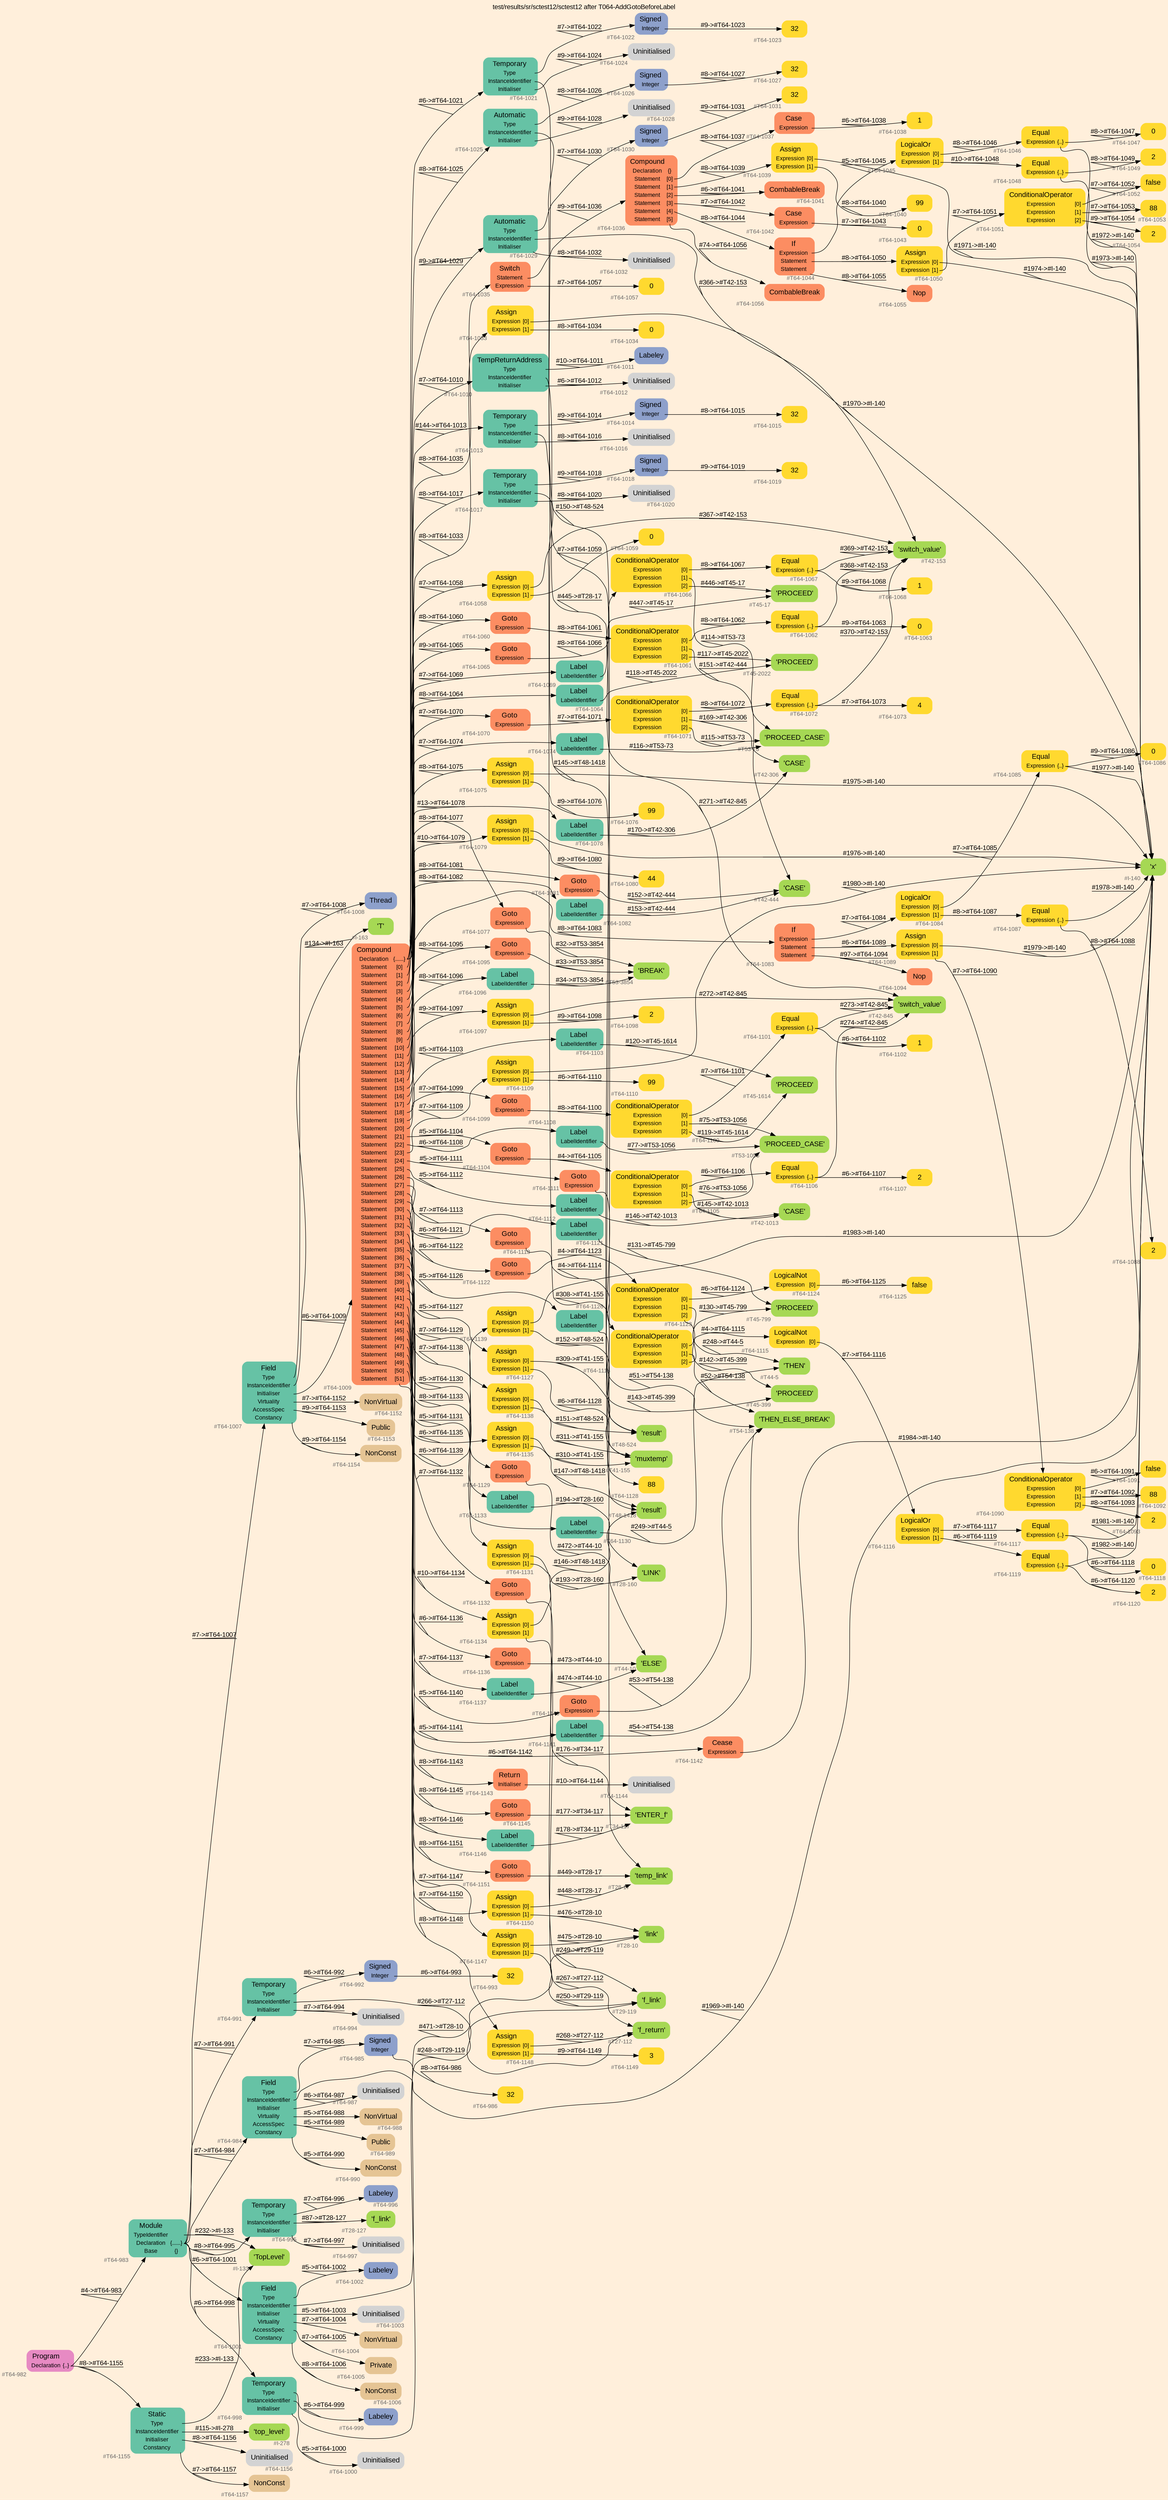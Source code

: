digraph "test/results/sr/sctest12/sctest12 after T064-AddGotoBeforeLabel" {
label = "test/results/sr/sctest12/sctest12 after T064-AddGotoBeforeLabel"
labelloc = t
graph [
    rankdir = "LR"
    ranksep = 0.3
    bgcolor = antiquewhite1
    color = black
    fontcolor = black
    fontname = "Arial"
];
node [
    fontname = "Arial"
];
edge [
    fontname = "Arial"
];

// -------------------- node figure --------------------
// -------- block #T64-982 ----------
"#T64-982" [
    fillcolor = "/set28/4"
    xlabel = "#T64-982"
    fontsize = "12"
    fontcolor = grey40
    shape = "plaintext"
    label = <<TABLE BORDER="0" CELLBORDER="0" CELLSPACING="0">
     <TR><TD><FONT COLOR="black" POINT-SIZE="15">Program</FONT></TD></TR>
     <TR><TD><FONT COLOR="black" POINT-SIZE="12">Declaration</FONT></TD><TD PORT="port0"><FONT COLOR="black" POINT-SIZE="12">{..}</FONT></TD></TR>
    </TABLE>>
    style = "rounded,filled"
];

// -------- block #T64-983 ----------
"#T64-983" [
    fillcolor = "/set28/1"
    xlabel = "#T64-983"
    fontsize = "12"
    fontcolor = grey40
    shape = "plaintext"
    label = <<TABLE BORDER="0" CELLBORDER="0" CELLSPACING="0">
     <TR><TD><FONT COLOR="black" POINT-SIZE="15">Module</FONT></TD></TR>
     <TR><TD><FONT COLOR="black" POINT-SIZE="12">TypeIdentifier</FONT></TD><TD PORT="port0"></TD></TR>
     <TR><TD><FONT COLOR="black" POINT-SIZE="12">Declaration</FONT></TD><TD PORT="port1"><FONT COLOR="black" POINT-SIZE="12">{......}</FONT></TD></TR>
     <TR><TD><FONT COLOR="black" POINT-SIZE="12">Base</FONT></TD><TD PORT="port2"><FONT COLOR="black" POINT-SIZE="12">{}</FONT></TD></TR>
    </TABLE>>
    style = "rounded,filled"
];

// -------- block #I-133 ----------
"#I-133" [
    fillcolor = "/set28/5"
    xlabel = "#I-133"
    fontsize = "12"
    fontcolor = grey40
    shape = "plaintext"
    label = <<TABLE BORDER="0" CELLBORDER="0" CELLSPACING="0">
     <TR><TD><FONT COLOR="black" POINT-SIZE="15">'TopLevel'</FONT></TD></TR>
    </TABLE>>
    style = "rounded,filled"
];

// -------- block #T64-984 ----------
"#T64-984" [
    fillcolor = "/set28/1"
    xlabel = "#T64-984"
    fontsize = "12"
    fontcolor = grey40
    shape = "plaintext"
    label = <<TABLE BORDER="0" CELLBORDER="0" CELLSPACING="0">
     <TR><TD><FONT COLOR="black" POINT-SIZE="15">Field</FONT></TD></TR>
     <TR><TD><FONT COLOR="black" POINT-SIZE="12">Type</FONT></TD><TD PORT="port0"></TD></TR>
     <TR><TD><FONT COLOR="black" POINT-SIZE="12">InstanceIdentifier</FONT></TD><TD PORT="port1"></TD></TR>
     <TR><TD><FONT COLOR="black" POINT-SIZE="12">Initialiser</FONT></TD><TD PORT="port2"></TD></TR>
     <TR><TD><FONT COLOR="black" POINT-SIZE="12">Virtuality</FONT></TD><TD PORT="port3"></TD></TR>
     <TR><TD><FONT COLOR="black" POINT-SIZE="12">AccessSpec</FONT></TD><TD PORT="port4"></TD></TR>
     <TR><TD><FONT COLOR="black" POINT-SIZE="12">Constancy</FONT></TD><TD PORT="port5"></TD></TR>
    </TABLE>>
    style = "rounded,filled"
];

// -------- block #T64-985 ----------
"#T64-985" [
    fillcolor = "/set28/3"
    xlabel = "#T64-985"
    fontsize = "12"
    fontcolor = grey40
    shape = "plaintext"
    label = <<TABLE BORDER="0" CELLBORDER="0" CELLSPACING="0">
     <TR><TD><FONT COLOR="black" POINT-SIZE="15">Signed</FONT></TD></TR>
     <TR><TD><FONT COLOR="black" POINT-SIZE="12">Integer</FONT></TD><TD PORT="port0"></TD></TR>
    </TABLE>>
    style = "rounded,filled"
];

// -------- block #T64-986 ----------
"#T64-986" [
    fillcolor = "/set28/6"
    xlabel = "#T64-986"
    fontsize = "12"
    fontcolor = grey40
    shape = "plaintext"
    label = <<TABLE BORDER="0" CELLBORDER="0" CELLSPACING="0">
     <TR><TD><FONT COLOR="black" POINT-SIZE="15">32</FONT></TD></TR>
    </TABLE>>
    style = "rounded,filled"
];

// -------- block #I-140 ----------
"#I-140" [
    fillcolor = "/set28/5"
    xlabel = "#I-140"
    fontsize = "12"
    fontcolor = grey40
    shape = "plaintext"
    label = <<TABLE BORDER="0" CELLBORDER="0" CELLSPACING="0">
     <TR><TD><FONT COLOR="black" POINT-SIZE="15">'x'</FONT></TD></TR>
    </TABLE>>
    style = "rounded,filled"
];

// -------- block #T64-987 ----------
"#T64-987" [
    xlabel = "#T64-987"
    fontsize = "12"
    fontcolor = grey40
    shape = "plaintext"
    label = <<TABLE BORDER="0" CELLBORDER="0" CELLSPACING="0">
     <TR><TD><FONT COLOR="black" POINT-SIZE="15">Uninitialised</FONT></TD></TR>
    </TABLE>>
    style = "rounded,filled"
];

// -------- block #T64-988 ----------
"#T64-988" [
    fillcolor = "/set28/7"
    xlabel = "#T64-988"
    fontsize = "12"
    fontcolor = grey40
    shape = "plaintext"
    label = <<TABLE BORDER="0" CELLBORDER="0" CELLSPACING="0">
     <TR><TD><FONT COLOR="black" POINT-SIZE="15">NonVirtual</FONT></TD></TR>
    </TABLE>>
    style = "rounded,filled"
];

// -------- block #T64-989 ----------
"#T64-989" [
    fillcolor = "/set28/7"
    xlabel = "#T64-989"
    fontsize = "12"
    fontcolor = grey40
    shape = "plaintext"
    label = <<TABLE BORDER="0" CELLBORDER="0" CELLSPACING="0">
     <TR><TD><FONT COLOR="black" POINT-SIZE="15">Public</FONT></TD></TR>
    </TABLE>>
    style = "rounded,filled"
];

// -------- block #T64-990 ----------
"#T64-990" [
    fillcolor = "/set28/7"
    xlabel = "#T64-990"
    fontsize = "12"
    fontcolor = grey40
    shape = "plaintext"
    label = <<TABLE BORDER="0" CELLBORDER="0" CELLSPACING="0">
     <TR><TD><FONT COLOR="black" POINT-SIZE="15">NonConst</FONT></TD></TR>
    </TABLE>>
    style = "rounded,filled"
];

// -------- block #T64-991 ----------
"#T64-991" [
    fillcolor = "/set28/1"
    xlabel = "#T64-991"
    fontsize = "12"
    fontcolor = grey40
    shape = "plaintext"
    label = <<TABLE BORDER="0" CELLBORDER="0" CELLSPACING="0">
     <TR><TD><FONT COLOR="black" POINT-SIZE="15">Temporary</FONT></TD></TR>
     <TR><TD><FONT COLOR="black" POINT-SIZE="12">Type</FONT></TD><TD PORT="port0"></TD></TR>
     <TR><TD><FONT COLOR="black" POINT-SIZE="12">InstanceIdentifier</FONT></TD><TD PORT="port1"></TD></TR>
     <TR><TD><FONT COLOR="black" POINT-SIZE="12">Initialiser</FONT></TD><TD PORT="port2"></TD></TR>
    </TABLE>>
    style = "rounded,filled"
];

// -------- block #T64-992 ----------
"#T64-992" [
    fillcolor = "/set28/3"
    xlabel = "#T64-992"
    fontsize = "12"
    fontcolor = grey40
    shape = "plaintext"
    label = <<TABLE BORDER="0" CELLBORDER="0" CELLSPACING="0">
     <TR><TD><FONT COLOR="black" POINT-SIZE="15">Signed</FONT></TD></TR>
     <TR><TD><FONT COLOR="black" POINT-SIZE="12">Integer</FONT></TD><TD PORT="port0"></TD></TR>
    </TABLE>>
    style = "rounded,filled"
];

// -------- block #T64-993 ----------
"#T64-993" [
    fillcolor = "/set28/6"
    xlabel = "#T64-993"
    fontsize = "12"
    fontcolor = grey40
    shape = "plaintext"
    label = <<TABLE BORDER="0" CELLBORDER="0" CELLSPACING="0">
     <TR><TD><FONT COLOR="black" POINT-SIZE="15">32</FONT></TD></TR>
    </TABLE>>
    style = "rounded,filled"
];

// -------- block #T27-112 ----------
"#T27-112" [
    fillcolor = "/set28/5"
    xlabel = "#T27-112"
    fontsize = "12"
    fontcolor = grey40
    shape = "plaintext"
    label = <<TABLE BORDER="0" CELLBORDER="0" CELLSPACING="0">
     <TR><TD><FONT COLOR="black" POINT-SIZE="15">'f_return'</FONT></TD></TR>
    </TABLE>>
    style = "rounded,filled"
];

// -------- block #T64-994 ----------
"#T64-994" [
    xlabel = "#T64-994"
    fontsize = "12"
    fontcolor = grey40
    shape = "plaintext"
    label = <<TABLE BORDER="0" CELLBORDER="0" CELLSPACING="0">
     <TR><TD><FONT COLOR="black" POINT-SIZE="15">Uninitialised</FONT></TD></TR>
    </TABLE>>
    style = "rounded,filled"
];

// -------- block #T64-995 ----------
"#T64-995" [
    fillcolor = "/set28/1"
    xlabel = "#T64-995"
    fontsize = "12"
    fontcolor = grey40
    shape = "plaintext"
    label = <<TABLE BORDER="0" CELLBORDER="0" CELLSPACING="0">
     <TR><TD><FONT COLOR="black" POINT-SIZE="15">Temporary</FONT></TD></TR>
     <TR><TD><FONT COLOR="black" POINT-SIZE="12">Type</FONT></TD><TD PORT="port0"></TD></TR>
     <TR><TD><FONT COLOR="black" POINT-SIZE="12">InstanceIdentifier</FONT></TD><TD PORT="port1"></TD></TR>
     <TR><TD><FONT COLOR="black" POINT-SIZE="12">Initialiser</FONT></TD><TD PORT="port2"></TD></TR>
    </TABLE>>
    style = "rounded,filled"
];

// -------- block #T64-996 ----------
"#T64-996" [
    fillcolor = "/set28/3"
    xlabel = "#T64-996"
    fontsize = "12"
    fontcolor = grey40
    shape = "plaintext"
    label = <<TABLE BORDER="0" CELLBORDER="0" CELLSPACING="0">
     <TR><TD><FONT COLOR="black" POINT-SIZE="15">Labeley</FONT></TD></TR>
    </TABLE>>
    style = "rounded,filled"
];

// -------- block #T28-127 ----------
"#T28-127" [
    fillcolor = "/set28/5"
    xlabel = "#T28-127"
    fontsize = "12"
    fontcolor = grey40
    shape = "plaintext"
    label = <<TABLE BORDER="0" CELLBORDER="0" CELLSPACING="0">
     <TR><TD><FONT COLOR="black" POINT-SIZE="15">'f_link'</FONT></TD></TR>
    </TABLE>>
    style = "rounded,filled"
];

// -------- block #T64-997 ----------
"#T64-997" [
    xlabel = "#T64-997"
    fontsize = "12"
    fontcolor = grey40
    shape = "plaintext"
    label = <<TABLE BORDER="0" CELLBORDER="0" CELLSPACING="0">
     <TR><TD><FONT COLOR="black" POINT-SIZE="15">Uninitialised</FONT></TD></TR>
    </TABLE>>
    style = "rounded,filled"
];

// -------- block #T64-998 ----------
"#T64-998" [
    fillcolor = "/set28/1"
    xlabel = "#T64-998"
    fontsize = "12"
    fontcolor = grey40
    shape = "plaintext"
    label = <<TABLE BORDER="0" CELLBORDER="0" CELLSPACING="0">
     <TR><TD><FONT COLOR="black" POINT-SIZE="15">Temporary</FONT></TD></TR>
     <TR><TD><FONT COLOR="black" POINT-SIZE="12">Type</FONT></TD><TD PORT="port0"></TD></TR>
     <TR><TD><FONT COLOR="black" POINT-SIZE="12">InstanceIdentifier</FONT></TD><TD PORT="port1"></TD></TR>
     <TR><TD><FONT COLOR="black" POINT-SIZE="12">Initialiser</FONT></TD><TD PORT="port2"></TD></TR>
    </TABLE>>
    style = "rounded,filled"
];

// -------- block #T64-999 ----------
"#T64-999" [
    fillcolor = "/set28/3"
    xlabel = "#T64-999"
    fontsize = "12"
    fontcolor = grey40
    shape = "plaintext"
    label = <<TABLE BORDER="0" CELLBORDER="0" CELLSPACING="0">
     <TR><TD><FONT COLOR="black" POINT-SIZE="15">Labeley</FONT></TD></TR>
    </TABLE>>
    style = "rounded,filled"
];

// -------- block #T29-119 ----------
"#T29-119" [
    fillcolor = "/set28/5"
    xlabel = "#T29-119"
    fontsize = "12"
    fontcolor = grey40
    shape = "plaintext"
    label = <<TABLE BORDER="0" CELLBORDER="0" CELLSPACING="0">
     <TR><TD><FONT COLOR="black" POINT-SIZE="15">'f_link'</FONT></TD></TR>
    </TABLE>>
    style = "rounded,filled"
];

// -------- block #T64-1000 ----------
"#T64-1000" [
    xlabel = "#T64-1000"
    fontsize = "12"
    fontcolor = grey40
    shape = "plaintext"
    label = <<TABLE BORDER="0" CELLBORDER="0" CELLSPACING="0">
     <TR><TD><FONT COLOR="black" POINT-SIZE="15">Uninitialised</FONT></TD></TR>
    </TABLE>>
    style = "rounded,filled"
];

// -------- block #T64-1001 ----------
"#T64-1001" [
    fillcolor = "/set28/1"
    xlabel = "#T64-1001"
    fontsize = "12"
    fontcolor = grey40
    shape = "plaintext"
    label = <<TABLE BORDER="0" CELLBORDER="0" CELLSPACING="0">
     <TR><TD><FONT COLOR="black" POINT-SIZE="15">Field</FONT></TD></TR>
     <TR><TD><FONT COLOR="black" POINT-SIZE="12">Type</FONT></TD><TD PORT="port0"></TD></TR>
     <TR><TD><FONT COLOR="black" POINT-SIZE="12">InstanceIdentifier</FONT></TD><TD PORT="port1"></TD></TR>
     <TR><TD><FONT COLOR="black" POINT-SIZE="12">Initialiser</FONT></TD><TD PORT="port2"></TD></TR>
     <TR><TD><FONT COLOR="black" POINT-SIZE="12">Virtuality</FONT></TD><TD PORT="port3"></TD></TR>
     <TR><TD><FONT COLOR="black" POINT-SIZE="12">AccessSpec</FONT></TD><TD PORT="port4"></TD></TR>
     <TR><TD><FONT COLOR="black" POINT-SIZE="12">Constancy</FONT></TD><TD PORT="port5"></TD></TR>
    </TABLE>>
    style = "rounded,filled"
];

// -------- block #T64-1002 ----------
"#T64-1002" [
    fillcolor = "/set28/3"
    xlabel = "#T64-1002"
    fontsize = "12"
    fontcolor = grey40
    shape = "plaintext"
    label = <<TABLE BORDER="0" CELLBORDER="0" CELLSPACING="0">
     <TR><TD><FONT COLOR="black" POINT-SIZE="15">Labeley</FONT></TD></TR>
    </TABLE>>
    style = "rounded,filled"
];

// -------- block #T28-10 ----------
"#T28-10" [
    fillcolor = "/set28/5"
    xlabel = "#T28-10"
    fontsize = "12"
    fontcolor = grey40
    shape = "plaintext"
    label = <<TABLE BORDER="0" CELLBORDER="0" CELLSPACING="0">
     <TR><TD><FONT COLOR="black" POINT-SIZE="15">'link'</FONT></TD></TR>
    </TABLE>>
    style = "rounded,filled"
];

// -------- block #T64-1003 ----------
"#T64-1003" [
    xlabel = "#T64-1003"
    fontsize = "12"
    fontcolor = grey40
    shape = "plaintext"
    label = <<TABLE BORDER="0" CELLBORDER="0" CELLSPACING="0">
     <TR><TD><FONT COLOR="black" POINT-SIZE="15">Uninitialised</FONT></TD></TR>
    </TABLE>>
    style = "rounded,filled"
];

// -------- block #T64-1004 ----------
"#T64-1004" [
    fillcolor = "/set28/7"
    xlabel = "#T64-1004"
    fontsize = "12"
    fontcolor = grey40
    shape = "plaintext"
    label = <<TABLE BORDER="0" CELLBORDER="0" CELLSPACING="0">
     <TR><TD><FONT COLOR="black" POINT-SIZE="15">NonVirtual</FONT></TD></TR>
    </TABLE>>
    style = "rounded,filled"
];

// -------- block #T64-1005 ----------
"#T64-1005" [
    fillcolor = "/set28/7"
    xlabel = "#T64-1005"
    fontsize = "12"
    fontcolor = grey40
    shape = "plaintext"
    label = <<TABLE BORDER="0" CELLBORDER="0" CELLSPACING="0">
     <TR><TD><FONT COLOR="black" POINT-SIZE="15">Private</FONT></TD></TR>
    </TABLE>>
    style = "rounded,filled"
];

// -------- block #T64-1006 ----------
"#T64-1006" [
    fillcolor = "/set28/7"
    xlabel = "#T64-1006"
    fontsize = "12"
    fontcolor = grey40
    shape = "plaintext"
    label = <<TABLE BORDER="0" CELLBORDER="0" CELLSPACING="0">
     <TR><TD><FONT COLOR="black" POINT-SIZE="15">NonConst</FONT></TD></TR>
    </TABLE>>
    style = "rounded,filled"
];

// -------- block #T64-1007 ----------
"#T64-1007" [
    fillcolor = "/set28/1"
    xlabel = "#T64-1007"
    fontsize = "12"
    fontcolor = grey40
    shape = "plaintext"
    label = <<TABLE BORDER="0" CELLBORDER="0" CELLSPACING="0">
     <TR><TD><FONT COLOR="black" POINT-SIZE="15">Field</FONT></TD></TR>
     <TR><TD><FONT COLOR="black" POINT-SIZE="12">Type</FONT></TD><TD PORT="port0"></TD></TR>
     <TR><TD><FONT COLOR="black" POINT-SIZE="12">InstanceIdentifier</FONT></TD><TD PORT="port1"></TD></TR>
     <TR><TD><FONT COLOR="black" POINT-SIZE="12">Initialiser</FONT></TD><TD PORT="port2"></TD></TR>
     <TR><TD><FONT COLOR="black" POINT-SIZE="12">Virtuality</FONT></TD><TD PORT="port3"></TD></TR>
     <TR><TD><FONT COLOR="black" POINT-SIZE="12">AccessSpec</FONT></TD><TD PORT="port4"></TD></TR>
     <TR><TD><FONT COLOR="black" POINT-SIZE="12">Constancy</FONT></TD><TD PORT="port5"></TD></TR>
    </TABLE>>
    style = "rounded,filled"
];

// -------- block #T64-1008 ----------
"#T64-1008" [
    fillcolor = "/set28/3"
    xlabel = "#T64-1008"
    fontsize = "12"
    fontcolor = grey40
    shape = "plaintext"
    label = <<TABLE BORDER="0" CELLBORDER="0" CELLSPACING="0">
     <TR><TD><FONT COLOR="black" POINT-SIZE="15">Thread</FONT></TD></TR>
    </TABLE>>
    style = "rounded,filled"
];

// -------- block #I-163 ----------
"#I-163" [
    fillcolor = "/set28/5"
    xlabel = "#I-163"
    fontsize = "12"
    fontcolor = grey40
    shape = "plaintext"
    label = <<TABLE BORDER="0" CELLBORDER="0" CELLSPACING="0">
     <TR><TD><FONT COLOR="black" POINT-SIZE="15">'T'</FONT></TD></TR>
    </TABLE>>
    style = "rounded,filled"
];

// -------- block #T64-1009 ----------
"#T64-1009" [
    fillcolor = "/set28/2"
    xlabel = "#T64-1009"
    fontsize = "12"
    fontcolor = grey40
    shape = "plaintext"
    label = <<TABLE BORDER="0" CELLBORDER="0" CELLSPACING="0">
     <TR><TD><FONT COLOR="black" POINT-SIZE="15">Compound</FONT></TD></TR>
     <TR><TD><FONT COLOR="black" POINT-SIZE="12">Declaration</FONT></TD><TD PORT="port0"><FONT COLOR="black" POINT-SIZE="12">{......}</FONT></TD></TR>
     <TR><TD><FONT COLOR="black" POINT-SIZE="12">Statement</FONT></TD><TD PORT="port1"><FONT COLOR="black" POINT-SIZE="12">[0]</FONT></TD></TR>
     <TR><TD><FONT COLOR="black" POINT-SIZE="12">Statement</FONT></TD><TD PORT="port2"><FONT COLOR="black" POINT-SIZE="12">[1]</FONT></TD></TR>
     <TR><TD><FONT COLOR="black" POINT-SIZE="12">Statement</FONT></TD><TD PORT="port3"><FONT COLOR="black" POINT-SIZE="12">[2]</FONT></TD></TR>
     <TR><TD><FONT COLOR="black" POINT-SIZE="12">Statement</FONT></TD><TD PORT="port4"><FONT COLOR="black" POINT-SIZE="12">[3]</FONT></TD></TR>
     <TR><TD><FONT COLOR="black" POINT-SIZE="12">Statement</FONT></TD><TD PORT="port5"><FONT COLOR="black" POINT-SIZE="12">[4]</FONT></TD></TR>
     <TR><TD><FONT COLOR="black" POINT-SIZE="12">Statement</FONT></TD><TD PORT="port6"><FONT COLOR="black" POINT-SIZE="12">[5]</FONT></TD></TR>
     <TR><TD><FONT COLOR="black" POINT-SIZE="12">Statement</FONT></TD><TD PORT="port7"><FONT COLOR="black" POINT-SIZE="12">[6]</FONT></TD></TR>
     <TR><TD><FONT COLOR="black" POINT-SIZE="12">Statement</FONT></TD><TD PORT="port8"><FONT COLOR="black" POINT-SIZE="12">[7]</FONT></TD></TR>
     <TR><TD><FONT COLOR="black" POINT-SIZE="12">Statement</FONT></TD><TD PORT="port9"><FONT COLOR="black" POINT-SIZE="12">[8]</FONT></TD></TR>
     <TR><TD><FONT COLOR="black" POINT-SIZE="12">Statement</FONT></TD><TD PORT="port10"><FONT COLOR="black" POINT-SIZE="12">[9]</FONT></TD></TR>
     <TR><TD><FONT COLOR="black" POINT-SIZE="12">Statement</FONT></TD><TD PORT="port11"><FONT COLOR="black" POINT-SIZE="12">[10]</FONT></TD></TR>
     <TR><TD><FONT COLOR="black" POINT-SIZE="12">Statement</FONT></TD><TD PORT="port12"><FONT COLOR="black" POINT-SIZE="12">[11]</FONT></TD></TR>
     <TR><TD><FONT COLOR="black" POINT-SIZE="12">Statement</FONT></TD><TD PORT="port13"><FONT COLOR="black" POINT-SIZE="12">[12]</FONT></TD></TR>
     <TR><TD><FONT COLOR="black" POINT-SIZE="12">Statement</FONT></TD><TD PORT="port14"><FONT COLOR="black" POINT-SIZE="12">[13]</FONT></TD></TR>
     <TR><TD><FONT COLOR="black" POINT-SIZE="12">Statement</FONT></TD><TD PORT="port15"><FONT COLOR="black" POINT-SIZE="12">[14]</FONT></TD></TR>
     <TR><TD><FONT COLOR="black" POINT-SIZE="12">Statement</FONT></TD><TD PORT="port16"><FONT COLOR="black" POINT-SIZE="12">[15]</FONT></TD></TR>
     <TR><TD><FONT COLOR="black" POINT-SIZE="12">Statement</FONT></TD><TD PORT="port17"><FONT COLOR="black" POINT-SIZE="12">[16]</FONT></TD></TR>
     <TR><TD><FONT COLOR="black" POINT-SIZE="12">Statement</FONT></TD><TD PORT="port18"><FONT COLOR="black" POINT-SIZE="12">[17]</FONT></TD></TR>
     <TR><TD><FONT COLOR="black" POINT-SIZE="12">Statement</FONT></TD><TD PORT="port19"><FONT COLOR="black" POINT-SIZE="12">[18]</FONT></TD></TR>
     <TR><TD><FONT COLOR="black" POINT-SIZE="12">Statement</FONT></TD><TD PORT="port20"><FONT COLOR="black" POINT-SIZE="12">[19]</FONT></TD></TR>
     <TR><TD><FONT COLOR="black" POINT-SIZE="12">Statement</FONT></TD><TD PORT="port21"><FONT COLOR="black" POINT-SIZE="12">[20]</FONT></TD></TR>
     <TR><TD><FONT COLOR="black" POINT-SIZE="12">Statement</FONT></TD><TD PORT="port22"><FONT COLOR="black" POINT-SIZE="12">[21]</FONT></TD></TR>
     <TR><TD><FONT COLOR="black" POINT-SIZE="12">Statement</FONT></TD><TD PORT="port23"><FONT COLOR="black" POINT-SIZE="12">[22]</FONT></TD></TR>
     <TR><TD><FONT COLOR="black" POINT-SIZE="12">Statement</FONT></TD><TD PORT="port24"><FONT COLOR="black" POINT-SIZE="12">[23]</FONT></TD></TR>
     <TR><TD><FONT COLOR="black" POINT-SIZE="12">Statement</FONT></TD><TD PORT="port25"><FONT COLOR="black" POINT-SIZE="12">[24]</FONT></TD></TR>
     <TR><TD><FONT COLOR="black" POINT-SIZE="12">Statement</FONT></TD><TD PORT="port26"><FONT COLOR="black" POINT-SIZE="12">[25]</FONT></TD></TR>
     <TR><TD><FONT COLOR="black" POINT-SIZE="12">Statement</FONT></TD><TD PORT="port27"><FONT COLOR="black" POINT-SIZE="12">[26]</FONT></TD></TR>
     <TR><TD><FONT COLOR="black" POINT-SIZE="12">Statement</FONT></TD><TD PORT="port28"><FONT COLOR="black" POINT-SIZE="12">[27]</FONT></TD></TR>
     <TR><TD><FONT COLOR="black" POINT-SIZE="12">Statement</FONT></TD><TD PORT="port29"><FONT COLOR="black" POINT-SIZE="12">[28]</FONT></TD></TR>
     <TR><TD><FONT COLOR="black" POINT-SIZE="12">Statement</FONT></TD><TD PORT="port30"><FONT COLOR="black" POINT-SIZE="12">[29]</FONT></TD></TR>
     <TR><TD><FONT COLOR="black" POINT-SIZE="12">Statement</FONT></TD><TD PORT="port31"><FONT COLOR="black" POINT-SIZE="12">[30]</FONT></TD></TR>
     <TR><TD><FONT COLOR="black" POINT-SIZE="12">Statement</FONT></TD><TD PORT="port32"><FONT COLOR="black" POINT-SIZE="12">[31]</FONT></TD></TR>
     <TR><TD><FONT COLOR="black" POINT-SIZE="12">Statement</FONT></TD><TD PORT="port33"><FONT COLOR="black" POINT-SIZE="12">[32]</FONT></TD></TR>
     <TR><TD><FONT COLOR="black" POINT-SIZE="12">Statement</FONT></TD><TD PORT="port34"><FONT COLOR="black" POINT-SIZE="12">[33]</FONT></TD></TR>
     <TR><TD><FONT COLOR="black" POINT-SIZE="12">Statement</FONT></TD><TD PORT="port35"><FONT COLOR="black" POINT-SIZE="12">[34]</FONT></TD></TR>
     <TR><TD><FONT COLOR="black" POINT-SIZE="12">Statement</FONT></TD><TD PORT="port36"><FONT COLOR="black" POINT-SIZE="12">[35]</FONT></TD></TR>
     <TR><TD><FONT COLOR="black" POINT-SIZE="12">Statement</FONT></TD><TD PORT="port37"><FONT COLOR="black" POINT-SIZE="12">[36]</FONT></TD></TR>
     <TR><TD><FONT COLOR="black" POINT-SIZE="12">Statement</FONT></TD><TD PORT="port38"><FONT COLOR="black" POINT-SIZE="12">[37]</FONT></TD></TR>
     <TR><TD><FONT COLOR="black" POINT-SIZE="12">Statement</FONT></TD><TD PORT="port39"><FONT COLOR="black" POINT-SIZE="12">[38]</FONT></TD></TR>
     <TR><TD><FONT COLOR="black" POINT-SIZE="12">Statement</FONT></TD><TD PORT="port40"><FONT COLOR="black" POINT-SIZE="12">[39]</FONT></TD></TR>
     <TR><TD><FONT COLOR="black" POINT-SIZE="12">Statement</FONT></TD><TD PORT="port41"><FONT COLOR="black" POINT-SIZE="12">[40]</FONT></TD></TR>
     <TR><TD><FONT COLOR="black" POINT-SIZE="12">Statement</FONT></TD><TD PORT="port42"><FONT COLOR="black" POINT-SIZE="12">[41]</FONT></TD></TR>
     <TR><TD><FONT COLOR="black" POINT-SIZE="12">Statement</FONT></TD><TD PORT="port43"><FONT COLOR="black" POINT-SIZE="12">[42]</FONT></TD></TR>
     <TR><TD><FONT COLOR="black" POINT-SIZE="12">Statement</FONT></TD><TD PORT="port44"><FONT COLOR="black" POINT-SIZE="12">[43]</FONT></TD></TR>
     <TR><TD><FONT COLOR="black" POINT-SIZE="12">Statement</FONT></TD><TD PORT="port45"><FONT COLOR="black" POINT-SIZE="12">[44]</FONT></TD></TR>
     <TR><TD><FONT COLOR="black" POINT-SIZE="12">Statement</FONT></TD><TD PORT="port46"><FONT COLOR="black" POINT-SIZE="12">[45]</FONT></TD></TR>
     <TR><TD><FONT COLOR="black" POINT-SIZE="12">Statement</FONT></TD><TD PORT="port47"><FONT COLOR="black" POINT-SIZE="12">[46]</FONT></TD></TR>
     <TR><TD><FONT COLOR="black" POINT-SIZE="12">Statement</FONT></TD><TD PORT="port48"><FONT COLOR="black" POINT-SIZE="12">[47]</FONT></TD></TR>
     <TR><TD><FONT COLOR="black" POINT-SIZE="12">Statement</FONT></TD><TD PORT="port49"><FONT COLOR="black" POINT-SIZE="12">[48]</FONT></TD></TR>
     <TR><TD><FONT COLOR="black" POINT-SIZE="12">Statement</FONT></TD><TD PORT="port50"><FONT COLOR="black" POINT-SIZE="12">[49]</FONT></TD></TR>
     <TR><TD><FONT COLOR="black" POINT-SIZE="12">Statement</FONT></TD><TD PORT="port51"><FONT COLOR="black" POINT-SIZE="12">[50]</FONT></TD></TR>
     <TR><TD><FONT COLOR="black" POINT-SIZE="12">Statement</FONT></TD><TD PORT="port52"><FONT COLOR="black" POINT-SIZE="12">[51]</FONT></TD></TR>
    </TABLE>>
    style = "rounded,filled"
];

// -------- block #T64-1010 ----------
"#T64-1010" [
    fillcolor = "/set28/1"
    xlabel = "#T64-1010"
    fontsize = "12"
    fontcolor = grey40
    shape = "plaintext"
    label = <<TABLE BORDER="0" CELLBORDER="0" CELLSPACING="0">
     <TR><TD><FONT COLOR="black" POINT-SIZE="15">TempReturnAddress</FONT></TD></TR>
     <TR><TD><FONT COLOR="black" POINT-SIZE="12">Type</FONT></TD><TD PORT="port0"></TD></TR>
     <TR><TD><FONT COLOR="black" POINT-SIZE="12">InstanceIdentifier</FONT></TD><TD PORT="port1"></TD></TR>
     <TR><TD><FONT COLOR="black" POINT-SIZE="12">Initialiser</FONT></TD><TD PORT="port2"></TD></TR>
    </TABLE>>
    style = "rounded,filled"
];

// -------- block #T64-1011 ----------
"#T64-1011" [
    fillcolor = "/set28/3"
    xlabel = "#T64-1011"
    fontsize = "12"
    fontcolor = grey40
    shape = "plaintext"
    label = <<TABLE BORDER="0" CELLBORDER="0" CELLSPACING="0">
     <TR><TD><FONT COLOR="black" POINT-SIZE="15">Labeley</FONT></TD></TR>
    </TABLE>>
    style = "rounded,filled"
];

// -------- block #T28-17 ----------
"#T28-17" [
    fillcolor = "/set28/5"
    xlabel = "#T28-17"
    fontsize = "12"
    fontcolor = grey40
    shape = "plaintext"
    label = <<TABLE BORDER="0" CELLBORDER="0" CELLSPACING="0">
     <TR><TD><FONT COLOR="black" POINT-SIZE="15">'temp_link'</FONT></TD></TR>
    </TABLE>>
    style = "rounded,filled"
];

// -------- block #T64-1012 ----------
"#T64-1012" [
    xlabel = "#T64-1012"
    fontsize = "12"
    fontcolor = grey40
    shape = "plaintext"
    label = <<TABLE BORDER="0" CELLBORDER="0" CELLSPACING="0">
     <TR><TD><FONT COLOR="black" POINT-SIZE="15">Uninitialised</FONT></TD></TR>
    </TABLE>>
    style = "rounded,filled"
];

// -------- block #T64-1013 ----------
"#T64-1013" [
    fillcolor = "/set28/1"
    xlabel = "#T64-1013"
    fontsize = "12"
    fontcolor = grey40
    shape = "plaintext"
    label = <<TABLE BORDER="0" CELLBORDER="0" CELLSPACING="0">
     <TR><TD><FONT COLOR="black" POINT-SIZE="15">Temporary</FONT></TD></TR>
     <TR><TD><FONT COLOR="black" POINT-SIZE="12">Type</FONT></TD><TD PORT="port0"></TD></TR>
     <TR><TD><FONT COLOR="black" POINT-SIZE="12">InstanceIdentifier</FONT></TD><TD PORT="port1"></TD></TR>
     <TR><TD><FONT COLOR="black" POINT-SIZE="12">Initialiser</FONT></TD><TD PORT="port2"></TD></TR>
    </TABLE>>
    style = "rounded,filled"
];

// -------- block #T64-1014 ----------
"#T64-1014" [
    fillcolor = "/set28/3"
    xlabel = "#T64-1014"
    fontsize = "12"
    fontcolor = grey40
    shape = "plaintext"
    label = <<TABLE BORDER="0" CELLBORDER="0" CELLSPACING="0">
     <TR><TD><FONT COLOR="black" POINT-SIZE="15">Signed</FONT></TD></TR>
     <TR><TD><FONT COLOR="black" POINT-SIZE="12">Integer</FONT></TD><TD PORT="port0"></TD></TR>
    </TABLE>>
    style = "rounded,filled"
];

// -------- block #T64-1015 ----------
"#T64-1015" [
    fillcolor = "/set28/6"
    xlabel = "#T64-1015"
    fontsize = "12"
    fontcolor = grey40
    shape = "plaintext"
    label = <<TABLE BORDER="0" CELLBORDER="0" CELLSPACING="0">
     <TR><TD><FONT COLOR="black" POINT-SIZE="15">32</FONT></TD></TR>
    </TABLE>>
    style = "rounded,filled"
];

// -------- block #T48-1418 ----------
"#T48-1418" [
    fillcolor = "/set28/5"
    xlabel = "#T48-1418"
    fontsize = "12"
    fontcolor = grey40
    shape = "plaintext"
    label = <<TABLE BORDER="0" CELLBORDER="0" CELLSPACING="0">
     <TR><TD><FONT COLOR="black" POINT-SIZE="15">'result'</FONT></TD></TR>
    </TABLE>>
    style = "rounded,filled"
];

// -------- block #T64-1016 ----------
"#T64-1016" [
    xlabel = "#T64-1016"
    fontsize = "12"
    fontcolor = grey40
    shape = "plaintext"
    label = <<TABLE BORDER="0" CELLBORDER="0" CELLSPACING="0">
     <TR><TD><FONT COLOR="black" POINT-SIZE="15">Uninitialised</FONT></TD></TR>
    </TABLE>>
    style = "rounded,filled"
];

// -------- block #T64-1017 ----------
"#T64-1017" [
    fillcolor = "/set28/1"
    xlabel = "#T64-1017"
    fontsize = "12"
    fontcolor = grey40
    shape = "plaintext"
    label = <<TABLE BORDER="0" CELLBORDER="0" CELLSPACING="0">
     <TR><TD><FONT COLOR="black" POINT-SIZE="15">Temporary</FONT></TD></TR>
     <TR><TD><FONT COLOR="black" POINT-SIZE="12">Type</FONT></TD><TD PORT="port0"></TD></TR>
     <TR><TD><FONT COLOR="black" POINT-SIZE="12">InstanceIdentifier</FONT></TD><TD PORT="port1"></TD></TR>
     <TR><TD><FONT COLOR="black" POINT-SIZE="12">Initialiser</FONT></TD><TD PORT="port2"></TD></TR>
    </TABLE>>
    style = "rounded,filled"
];

// -------- block #T64-1018 ----------
"#T64-1018" [
    fillcolor = "/set28/3"
    xlabel = "#T64-1018"
    fontsize = "12"
    fontcolor = grey40
    shape = "plaintext"
    label = <<TABLE BORDER="0" CELLBORDER="0" CELLSPACING="0">
     <TR><TD><FONT COLOR="black" POINT-SIZE="15">Signed</FONT></TD></TR>
     <TR><TD><FONT COLOR="black" POINT-SIZE="12">Integer</FONT></TD><TD PORT="port0"></TD></TR>
    </TABLE>>
    style = "rounded,filled"
];

// -------- block #T64-1019 ----------
"#T64-1019" [
    fillcolor = "/set28/6"
    xlabel = "#T64-1019"
    fontsize = "12"
    fontcolor = grey40
    shape = "plaintext"
    label = <<TABLE BORDER="0" CELLBORDER="0" CELLSPACING="0">
     <TR><TD><FONT COLOR="black" POINT-SIZE="15">32</FONT></TD></TR>
    </TABLE>>
    style = "rounded,filled"
];

// -------- block #T41-155 ----------
"#T41-155" [
    fillcolor = "/set28/5"
    xlabel = "#T41-155"
    fontsize = "12"
    fontcolor = grey40
    shape = "plaintext"
    label = <<TABLE BORDER="0" CELLBORDER="0" CELLSPACING="0">
     <TR><TD><FONT COLOR="black" POINT-SIZE="15">'muxtemp'</FONT></TD></TR>
    </TABLE>>
    style = "rounded,filled"
];

// -------- block #T64-1020 ----------
"#T64-1020" [
    xlabel = "#T64-1020"
    fontsize = "12"
    fontcolor = grey40
    shape = "plaintext"
    label = <<TABLE BORDER="0" CELLBORDER="0" CELLSPACING="0">
     <TR><TD><FONT COLOR="black" POINT-SIZE="15">Uninitialised</FONT></TD></TR>
    </TABLE>>
    style = "rounded,filled"
];

// -------- block #T64-1021 ----------
"#T64-1021" [
    fillcolor = "/set28/1"
    xlabel = "#T64-1021"
    fontsize = "12"
    fontcolor = grey40
    shape = "plaintext"
    label = <<TABLE BORDER="0" CELLBORDER="0" CELLSPACING="0">
     <TR><TD><FONT COLOR="black" POINT-SIZE="15">Temporary</FONT></TD></TR>
     <TR><TD><FONT COLOR="black" POINT-SIZE="12">Type</FONT></TD><TD PORT="port0"></TD></TR>
     <TR><TD><FONT COLOR="black" POINT-SIZE="12">InstanceIdentifier</FONT></TD><TD PORT="port1"></TD></TR>
     <TR><TD><FONT COLOR="black" POINT-SIZE="12">Initialiser</FONT></TD><TD PORT="port2"></TD></TR>
    </TABLE>>
    style = "rounded,filled"
];

// -------- block #T64-1022 ----------
"#T64-1022" [
    fillcolor = "/set28/3"
    xlabel = "#T64-1022"
    fontsize = "12"
    fontcolor = grey40
    shape = "plaintext"
    label = <<TABLE BORDER="0" CELLBORDER="0" CELLSPACING="0">
     <TR><TD><FONT COLOR="black" POINT-SIZE="15">Signed</FONT></TD></TR>
     <TR><TD><FONT COLOR="black" POINT-SIZE="12">Integer</FONT></TD><TD PORT="port0"></TD></TR>
    </TABLE>>
    style = "rounded,filled"
];

// -------- block #T64-1023 ----------
"#T64-1023" [
    fillcolor = "/set28/6"
    xlabel = "#T64-1023"
    fontsize = "12"
    fontcolor = grey40
    shape = "plaintext"
    label = <<TABLE BORDER="0" CELLBORDER="0" CELLSPACING="0">
     <TR><TD><FONT COLOR="black" POINT-SIZE="15">32</FONT></TD></TR>
    </TABLE>>
    style = "rounded,filled"
];

// -------- block #T48-524 ----------
"#T48-524" [
    fillcolor = "/set28/5"
    xlabel = "#T48-524"
    fontsize = "12"
    fontcolor = grey40
    shape = "plaintext"
    label = <<TABLE BORDER="0" CELLBORDER="0" CELLSPACING="0">
     <TR><TD><FONT COLOR="black" POINT-SIZE="15">'result'</FONT></TD></TR>
    </TABLE>>
    style = "rounded,filled"
];

// -------- block #T64-1024 ----------
"#T64-1024" [
    xlabel = "#T64-1024"
    fontsize = "12"
    fontcolor = grey40
    shape = "plaintext"
    label = <<TABLE BORDER="0" CELLBORDER="0" CELLSPACING="0">
     <TR><TD><FONT COLOR="black" POINT-SIZE="15">Uninitialised</FONT></TD></TR>
    </TABLE>>
    style = "rounded,filled"
];

// -------- block #T64-1025 ----------
"#T64-1025" [
    fillcolor = "/set28/1"
    xlabel = "#T64-1025"
    fontsize = "12"
    fontcolor = grey40
    shape = "plaintext"
    label = <<TABLE BORDER="0" CELLBORDER="0" CELLSPACING="0">
     <TR><TD><FONT COLOR="black" POINT-SIZE="15">Automatic</FONT></TD></TR>
     <TR><TD><FONT COLOR="black" POINT-SIZE="12">Type</FONT></TD><TD PORT="port0"></TD></TR>
     <TR><TD><FONT COLOR="black" POINT-SIZE="12">InstanceIdentifier</FONT></TD><TD PORT="port1"></TD></TR>
     <TR><TD><FONT COLOR="black" POINT-SIZE="12">Initialiser</FONT></TD><TD PORT="port2"></TD></TR>
    </TABLE>>
    style = "rounded,filled"
];

// -------- block #T64-1026 ----------
"#T64-1026" [
    fillcolor = "/set28/3"
    xlabel = "#T64-1026"
    fontsize = "12"
    fontcolor = grey40
    shape = "plaintext"
    label = <<TABLE BORDER="0" CELLBORDER="0" CELLSPACING="0">
     <TR><TD><FONT COLOR="black" POINT-SIZE="15">Signed</FONT></TD></TR>
     <TR><TD><FONT COLOR="black" POINT-SIZE="12">Integer</FONT></TD><TD PORT="port0"></TD></TR>
    </TABLE>>
    style = "rounded,filled"
];

// -------- block #T64-1027 ----------
"#T64-1027" [
    fillcolor = "/set28/6"
    xlabel = "#T64-1027"
    fontsize = "12"
    fontcolor = grey40
    shape = "plaintext"
    label = <<TABLE BORDER="0" CELLBORDER="0" CELLSPACING="0">
     <TR><TD><FONT COLOR="black" POINT-SIZE="15">32</FONT></TD></TR>
    </TABLE>>
    style = "rounded,filled"
];

// -------- block #T42-845 ----------
"#T42-845" [
    fillcolor = "/set28/5"
    xlabel = "#T42-845"
    fontsize = "12"
    fontcolor = grey40
    shape = "plaintext"
    label = <<TABLE BORDER="0" CELLBORDER="0" CELLSPACING="0">
     <TR><TD><FONT COLOR="black" POINT-SIZE="15">'switch_value'</FONT></TD></TR>
    </TABLE>>
    style = "rounded,filled"
];

// -------- block #T64-1028 ----------
"#T64-1028" [
    xlabel = "#T64-1028"
    fontsize = "12"
    fontcolor = grey40
    shape = "plaintext"
    label = <<TABLE BORDER="0" CELLBORDER="0" CELLSPACING="0">
     <TR><TD><FONT COLOR="black" POINT-SIZE="15">Uninitialised</FONT></TD></TR>
    </TABLE>>
    style = "rounded,filled"
];

// -------- block #T64-1029 ----------
"#T64-1029" [
    fillcolor = "/set28/1"
    xlabel = "#T64-1029"
    fontsize = "12"
    fontcolor = grey40
    shape = "plaintext"
    label = <<TABLE BORDER="0" CELLBORDER="0" CELLSPACING="0">
     <TR><TD><FONT COLOR="black" POINT-SIZE="15">Automatic</FONT></TD></TR>
     <TR><TD><FONT COLOR="black" POINT-SIZE="12">Type</FONT></TD><TD PORT="port0"></TD></TR>
     <TR><TD><FONT COLOR="black" POINT-SIZE="12">InstanceIdentifier</FONT></TD><TD PORT="port1"></TD></TR>
     <TR><TD><FONT COLOR="black" POINT-SIZE="12">Initialiser</FONT></TD><TD PORT="port2"></TD></TR>
    </TABLE>>
    style = "rounded,filled"
];

// -------- block #T64-1030 ----------
"#T64-1030" [
    fillcolor = "/set28/3"
    xlabel = "#T64-1030"
    fontsize = "12"
    fontcolor = grey40
    shape = "plaintext"
    label = <<TABLE BORDER="0" CELLBORDER="0" CELLSPACING="0">
     <TR><TD><FONT COLOR="black" POINT-SIZE="15">Signed</FONT></TD></TR>
     <TR><TD><FONT COLOR="black" POINT-SIZE="12">Integer</FONT></TD><TD PORT="port0"></TD></TR>
    </TABLE>>
    style = "rounded,filled"
];

// -------- block #T64-1031 ----------
"#T64-1031" [
    fillcolor = "/set28/6"
    xlabel = "#T64-1031"
    fontsize = "12"
    fontcolor = grey40
    shape = "plaintext"
    label = <<TABLE BORDER="0" CELLBORDER="0" CELLSPACING="0">
     <TR><TD><FONT COLOR="black" POINT-SIZE="15">32</FONT></TD></TR>
    </TABLE>>
    style = "rounded,filled"
];

// -------- block #T42-153 ----------
"#T42-153" [
    fillcolor = "/set28/5"
    xlabel = "#T42-153"
    fontsize = "12"
    fontcolor = grey40
    shape = "plaintext"
    label = <<TABLE BORDER="0" CELLBORDER="0" CELLSPACING="0">
     <TR><TD><FONT COLOR="black" POINT-SIZE="15">'switch_value'</FONT></TD></TR>
    </TABLE>>
    style = "rounded,filled"
];

// -------- block #T64-1032 ----------
"#T64-1032" [
    xlabel = "#T64-1032"
    fontsize = "12"
    fontcolor = grey40
    shape = "plaintext"
    label = <<TABLE BORDER="0" CELLBORDER="0" CELLSPACING="0">
     <TR><TD><FONT COLOR="black" POINT-SIZE="15">Uninitialised</FONT></TD></TR>
    </TABLE>>
    style = "rounded,filled"
];

// -------- block #T64-1033 ----------
"#T64-1033" [
    fillcolor = "/set28/6"
    xlabel = "#T64-1033"
    fontsize = "12"
    fontcolor = grey40
    shape = "plaintext"
    label = <<TABLE BORDER="0" CELLBORDER="0" CELLSPACING="0">
     <TR><TD><FONT COLOR="black" POINT-SIZE="15">Assign</FONT></TD></TR>
     <TR><TD><FONT COLOR="black" POINT-SIZE="12">Expression</FONT></TD><TD PORT="port0"><FONT COLOR="black" POINT-SIZE="12">[0]</FONT></TD></TR>
     <TR><TD><FONT COLOR="black" POINT-SIZE="12">Expression</FONT></TD><TD PORT="port1"><FONT COLOR="black" POINT-SIZE="12">[1]</FONT></TD></TR>
    </TABLE>>
    style = "rounded,filled"
];

// -------- block #T64-1034 ----------
"#T64-1034" [
    fillcolor = "/set28/6"
    xlabel = "#T64-1034"
    fontsize = "12"
    fontcolor = grey40
    shape = "plaintext"
    label = <<TABLE BORDER="0" CELLBORDER="0" CELLSPACING="0">
     <TR><TD><FONT COLOR="black" POINT-SIZE="15">0</FONT></TD></TR>
    </TABLE>>
    style = "rounded,filled"
];

// -------- block #T64-1035 ----------
"#T64-1035" [
    fillcolor = "/set28/2"
    xlabel = "#T64-1035"
    fontsize = "12"
    fontcolor = grey40
    shape = "plaintext"
    label = <<TABLE BORDER="0" CELLBORDER="0" CELLSPACING="0">
     <TR><TD><FONT COLOR="black" POINT-SIZE="15">Switch</FONT></TD></TR>
     <TR><TD><FONT COLOR="black" POINT-SIZE="12">Statement</FONT></TD><TD PORT="port0"></TD></TR>
     <TR><TD><FONT COLOR="black" POINT-SIZE="12">Expression</FONT></TD><TD PORT="port1"></TD></TR>
    </TABLE>>
    style = "rounded,filled"
];

// -------- block #T64-1036 ----------
"#T64-1036" [
    fillcolor = "/set28/2"
    xlabel = "#T64-1036"
    fontsize = "12"
    fontcolor = grey40
    shape = "plaintext"
    label = <<TABLE BORDER="0" CELLBORDER="0" CELLSPACING="0">
     <TR><TD><FONT COLOR="black" POINT-SIZE="15">Compound</FONT></TD></TR>
     <TR><TD><FONT COLOR="black" POINT-SIZE="12">Declaration</FONT></TD><TD PORT="port0"><FONT COLOR="black" POINT-SIZE="12">{}</FONT></TD></TR>
     <TR><TD><FONT COLOR="black" POINT-SIZE="12">Statement</FONT></TD><TD PORT="port1"><FONT COLOR="black" POINT-SIZE="12">[0]</FONT></TD></TR>
     <TR><TD><FONT COLOR="black" POINT-SIZE="12">Statement</FONT></TD><TD PORT="port2"><FONT COLOR="black" POINT-SIZE="12">[1]</FONT></TD></TR>
     <TR><TD><FONT COLOR="black" POINT-SIZE="12">Statement</FONT></TD><TD PORT="port3"><FONT COLOR="black" POINT-SIZE="12">[2]</FONT></TD></TR>
     <TR><TD><FONT COLOR="black" POINT-SIZE="12">Statement</FONT></TD><TD PORT="port4"><FONT COLOR="black" POINT-SIZE="12">[3]</FONT></TD></TR>
     <TR><TD><FONT COLOR="black" POINT-SIZE="12">Statement</FONT></TD><TD PORT="port5"><FONT COLOR="black" POINT-SIZE="12">[4]</FONT></TD></TR>
     <TR><TD><FONT COLOR="black" POINT-SIZE="12">Statement</FONT></TD><TD PORT="port6"><FONT COLOR="black" POINT-SIZE="12">[5]</FONT></TD></TR>
    </TABLE>>
    style = "rounded,filled"
];

// -------- block #T64-1037 ----------
"#T64-1037" [
    fillcolor = "/set28/2"
    xlabel = "#T64-1037"
    fontsize = "12"
    fontcolor = grey40
    shape = "plaintext"
    label = <<TABLE BORDER="0" CELLBORDER="0" CELLSPACING="0">
     <TR><TD><FONT COLOR="black" POINT-SIZE="15">Case</FONT></TD></TR>
     <TR><TD><FONT COLOR="black" POINT-SIZE="12">Expression</FONT></TD><TD PORT="port0"></TD></TR>
    </TABLE>>
    style = "rounded,filled"
];

// -------- block #T64-1038 ----------
"#T64-1038" [
    fillcolor = "/set28/6"
    xlabel = "#T64-1038"
    fontsize = "12"
    fontcolor = grey40
    shape = "plaintext"
    label = <<TABLE BORDER="0" CELLBORDER="0" CELLSPACING="0">
     <TR><TD><FONT COLOR="black" POINT-SIZE="15">1</FONT></TD></TR>
    </TABLE>>
    style = "rounded,filled"
];

// -------- block #T64-1039 ----------
"#T64-1039" [
    fillcolor = "/set28/6"
    xlabel = "#T64-1039"
    fontsize = "12"
    fontcolor = grey40
    shape = "plaintext"
    label = <<TABLE BORDER="0" CELLBORDER="0" CELLSPACING="0">
     <TR><TD><FONT COLOR="black" POINT-SIZE="15">Assign</FONT></TD></TR>
     <TR><TD><FONT COLOR="black" POINT-SIZE="12">Expression</FONT></TD><TD PORT="port0"><FONT COLOR="black" POINT-SIZE="12">[0]</FONT></TD></TR>
     <TR><TD><FONT COLOR="black" POINT-SIZE="12">Expression</FONT></TD><TD PORT="port1"><FONT COLOR="black" POINT-SIZE="12">[1]</FONT></TD></TR>
    </TABLE>>
    style = "rounded,filled"
];

// -------- block #T64-1040 ----------
"#T64-1040" [
    fillcolor = "/set28/6"
    xlabel = "#T64-1040"
    fontsize = "12"
    fontcolor = grey40
    shape = "plaintext"
    label = <<TABLE BORDER="0" CELLBORDER="0" CELLSPACING="0">
     <TR><TD><FONT COLOR="black" POINT-SIZE="15">99</FONT></TD></TR>
    </TABLE>>
    style = "rounded,filled"
];

// -------- block #T64-1041 ----------
"#T64-1041" [
    fillcolor = "/set28/2"
    xlabel = "#T64-1041"
    fontsize = "12"
    fontcolor = grey40
    shape = "plaintext"
    label = <<TABLE BORDER="0" CELLBORDER="0" CELLSPACING="0">
     <TR><TD><FONT COLOR="black" POINT-SIZE="15">CombableBreak</FONT></TD></TR>
    </TABLE>>
    style = "rounded,filled"
];

// -------- block #T64-1042 ----------
"#T64-1042" [
    fillcolor = "/set28/2"
    xlabel = "#T64-1042"
    fontsize = "12"
    fontcolor = grey40
    shape = "plaintext"
    label = <<TABLE BORDER="0" CELLBORDER="0" CELLSPACING="0">
     <TR><TD><FONT COLOR="black" POINT-SIZE="15">Case</FONT></TD></TR>
     <TR><TD><FONT COLOR="black" POINT-SIZE="12">Expression</FONT></TD><TD PORT="port0"></TD></TR>
    </TABLE>>
    style = "rounded,filled"
];

// -------- block #T64-1043 ----------
"#T64-1043" [
    fillcolor = "/set28/6"
    xlabel = "#T64-1043"
    fontsize = "12"
    fontcolor = grey40
    shape = "plaintext"
    label = <<TABLE BORDER="0" CELLBORDER="0" CELLSPACING="0">
     <TR><TD><FONT COLOR="black" POINT-SIZE="15">0</FONT></TD></TR>
    </TABLE>>
    style = "rounded,filled"
];

// -------- block #T64-1044 ----------
"#T64-1044" [
    fillcolor = "/set28/2"
    xlabel = "#T64-1044"
    fontsize = "12"
    fontcolor = grey40
    shape = "plaintext"
    label = <<TABLE BORDER="0" CELLBORDER="0" CELLSPACING="0">
     <TR><TD><FONT COLOR="black" POINT-SIZE="15">If</FONT></TD></TR>
     <TR><TD><FONT COLOR="black" POINT-SIZE="12">Expression</FONT></TD><TD PORT="port0"></TD></TR>
     <TR><TD><FONT COLOR="black" POINT-SIZE="12">Statement</FONT></TD><TD PORT="port1"></TD></TR>
     <TR><TD><FONT COLOR="black" POINT-SIZE="12">Statement</FONT></TD><TD PORT="port2"></TD></TR>
    </TABLE>>
    style = "rounded,filled"
];

// -------- block #T64-1045 ----------
"#T64-1045" [
    fillcolor = "/set28/6"
    xlabel = "#T64-1045"
    fontsize = "12"
    fontcolor = grey40
    shape = "plaintext"
    label = <<TABLE BORDER="0" CELLBORDER="0" CELLSPACING="0">
     <TR><TD><FONT COLOR="black" POINT-SIZE="15">LogicalOr</FONT></TD></TR>
     <TR><TD><FONT COLOR="black" POINT-SIZE="12">Expression</FONT></TD><TD PORT="port0"><FONT COLOR="black" POINT-SIZE="12">[0]</FONT></TD></TR>
     <TR><TD><FONT COLOR="black" POINT-SIZE="12">Expression</FONT></TD><TD PORT="port1"><FONT COLOR="black" POINT-SIZE="12">[1]</FONT></TD></TR>
    </TABLE>>
    style = "rounded,filled"
];

// -------- block #T64-1046 ----------
"#T64-1046" [
    fillcolor = "/set28/6"
    xlabel = "#T64-1046"
    fontsize = "12"
    fontcolor = grey40
    shape = "plaintext"
    label = <<TABLE BORDER="0" CELLBORDER="0" CELLSPACING="0">
     <TR><TD><FONT COLOR="black" POINT-SIZE="15">Equal</FONT></TD></TR>
     <TR><TD><FONT COLOR="black" POINT-SIZE="12">Expression</FONT></TD><TD PORT="port0"><FONT COLOR="black" POINT-SIZE="12">{..}</FONT></TD></TR>
    </TABLE>>
    style = "rounded,filled"
];

// -------- block #T64-1047 ----------
"#T64-1047" [
    fillcolor = "/set28/6"
    xlabel = "#T64-1047"
    fontsize = "12"
    fontcolor = grey40
    shape = "plaintext"
    label = <<TABLE BORDER="0" CELLBORDER="0" CELLSPACING="0">
     <TR><TD><FONT COLOR="black" POINT-SIZE="15">0</FONT></TD></TR>
    </TABLE>>
    style = "rounded,filled"
];

// -------- block #T64-1048 ----------
"#T64-1048" [
    fillcolor = "/set28/6"
    xlabel = "#T64-1048"
    fontsize = "12"
    fontcolor = grey40
    shape = "plaintext"
    label = <<TABLE BORDER="0" CELLBORDER="0" CELLSPACING="0">
     <TR><TD><FONT COLOR="black" POINT-SIZE="15">Equal</FONT></TD></TR>
     <TR><TD><FONT COLOR="black" POINT-SIZE="12">Expression</FONT></TD><TD PORT="port0"><FONT COLOR="black" POINT-SIZE="12">{..}</FONT></TD></TR>
    </TABLE>>
    style = "rounded,filled"
];

// -------- block #T64-1049 ----------
"#T64-1049" [
    fillcolor = "/set28/6"
    xlabel = "#T64-1049"
    fontsize = "12"
    fontcolor = grey40
    shape = "plaintext"
    label = <<TABLE BORDER="0" CELLBORDER="0" CELLSPACING="0">
     <TR><TD><FONT COLOR="black" POINT-SIZE="15">2</FONT></TD></TR>
    </TABLE>>
    style = "rounded,filled"
];

// -------- block #T64-1050 ----------
"#T64-1050" [
    fillcolor = "/set28/6"
    xlabel = "#T64-1050"
    fontsize = "12"
    fontcolor = grey40
    shape = "plaintext"
    label = <<TABLE BORDER="0" CELLBORDER="0" CELLSPACING="0">
     <TR><TD><FONT COLOR="black" POINT-SIZE="15">Assign</FONT></TD></TR>
     <TR><TD><FONT COLOR="black" POINT-SIZE="12">Expression</FONT></TD><TD PORT="port0"><FONT COLOR="black" POINT-SIZE="12">[0]</FONT></TD></TR>
     <TR><TD><FONT COLOR="black" POINT-SIZE="12">Expression</FONT></TD><TD PORT="port1"><FONT COLOR="black" POINT-SIZE="12">[1]</FONT></TD></TR>
    </TABLE>>
    style = "rounded,filled"
];

// -------- block #T64-1051 ----------
"#T64-1051" [
    fillcolor = "/set28/6"
    xlabel = "#T64-1051"
    fontsize = "12"
    fontcolor = grey40
    shape = "plaintext"
    label = <<TABLE BORDER="0" CELLBORDER="0" CELLSPACING="0">
     <TR><TD><FONT COLOR="black" POINT-SIZE="15">ConditionalOperator</FONT></TD></TR>
     <TR><TD><FONT COLOR="black" POINT-SIZE="12">Expression</FONT></TD><TD PORT="port0"><FONT COLOR="black" POINT-SIZE="12">[0]</FONT></TD></TR>
     <TR><TD><FONT COLOR="black" POINT-SIZE="12">Expression</FONT></TD><TD PORT="port1"><FONT COLOR="black" POINT-SIZE="12">[1]</FONT></TD></TR>
     <TR><TD><FONT COLOR="black" POINT-SIZE="12">Expression</FONT></TD><TD PORT="port2"><FONT COLOR="black" POINT-SIZE="12">[2]</FONT></TD></TR>
    </TABLE>>
    style = "rounded,filled"
];

// -------- block #T64-1052 ----------
"#T64-1052" [
    fillcolor = "/set28/6"
    xlabel = "#T64-1052"
    fontsize = "12"
    fontcolor = grey40
    shape = "plaintext"
    label = <<TABLE BORDER="0" CELLBORDER="0" CELLSPACING="0">
     <TR><TD><FONT COLOR="black" POINT-SIZE="15">false</FONT></TD></TR>
    </TABLE>>
    style = "rounded,filled"
];

// -------- block #T64-1053 ----------
"#T64-1053" [
    fillcolor = "/set28/6"
    xlabel = "#T64-1053"
    fontsize = "12"
    fontcolor = grey40
    shape = "plaintext"
    label = <<TABLE BORDER="0" CELLBORDER="0" CELLSPACING="0">
     <TR><TD><FONT COLOR="black" POINT-SIZE="15">88</FONT></TD></TR>
    </TABLE>>
    style = "rounded,filled"
];

// -------- block #T64-1054 ----------
"#T64-1054" [
    fillcolor = "/set28/6"
    xlabel = "#T64-1054"
    fontsize = "12"
    fontcolor = grey40
    shape = "plaintext"
    label = <<TABLE BORDER="0" CELLBORDER="0" CELLSPACING="0">
     <TR><TD><FONT COLOR="black" POINT-SIZE="15">2</FONT></TD></TR>
    </TABLE>>
    style = "rounded,filled"
];

// -------- block #T64-1055 ----------
"#T64-1055" [
    fillcolor = "/set28/2"
    xlabel = "#T64-1055"
    fontsize = "12"
    fontcolor = grey40
    shape = "plaintext"
    label = <<TABLE BORDER="0" CELLBORDER="0" CELLSPACING="0">
     <TR><TD><FONT COLOR="black" POINT-SIZE="15">Nop</FONT></TD></TR>
    </TABLE>>
    style = "rounded,filled"
];

// -------- block #T64-1056 ----------
"#T64-1056" [
    fillcolor = "/set28/2"
    xlabel = "#T64-1056"
    fontsize = "12"
    fontcolor = grey40
    shape = "plaintext"
    label = <<TABLE BORDER="0" CELLBORDER="0" CELLSPACING="0">
     <TR><TD><FONT COLOR="black" POINT-SIZE="15">CombableBreak</FONT></TD></TR>
    </TABLE>>
    style = "rounded,filled"
];

// -------- block #T64-1057 ----------
"#T64-1057" [
    fillcolor = "/set28/6"
    xlabel = "#T64-1057"
    fontsize = "12"
    fontcolor = grey40
    shape = "plaintext"
    label = <<TABLE BORDER="0" CELLBORDER="0" CELLSPACING="0">
     <TR><TD><FONT COLOR="black" POINT-SIZE="15">0</FONT></TD></TR>
    </TABLE>>
    style = "rounded,filled"
];

// -------- block #T64-1058 ----------
"#T64-1058" [
    fillcolor = "/set28/6"
    xlabel = "#T64-1058"
    fontsize = "12"
    fontcolor = grey40
    shape = "plaintext"
    label = <<TABLE BORDER="0" CELLBORDER="0" CELLSPACING="0">
     <TR><TD><FONT COLOR="black" POINT-SIZE="15">Assign</FONT></TD></TR>
     <TR><TD><FONT COLOR="black" POINT-SIZE="12">Expression</FONT></TD><TD PORT="port0"><FONT COLOR="black" POINT-SIZE="12">[0]</FONT></TD></TR>
     <TR><TD><FONT COLOR="black" POINT-SIZE="12">Expression</FONT></TD><TD PORT="port1"><FONT COLOR="black" POINT-SIZE="12">[1]</FONT></TD></TR>
    </TABLE>>
    style = "rounded,filled"
];

// -------- block #T64-1059 ----------
"#T64-1059" [
    fillcolor = "/set28/6"
    xlabel = "#T64-1059"
    fontsize = "12"
    fontcolor = grey40
    shape = "plaintext"
    label = <<TABLE BORDER="0" CELLBORDER="0" CELLSPACING="0">
     <TR><TD><FONT COLOR="black" POINT-SIZE="15">0</FONT></TD></TR>
    </TABLE>>
    style = "rounded,filled"
];

// -------- block #T64-1060 ----------
"#T64-1060" [
    fillcolor = "/set28/2"
    xlabel = "#T64-1060"
    fontsize = "12"
    fontcolor = grey40
    shape = "plaintext"
    label = <<TABLE BORDER="0" CELLBORDER="0" CELLSPACING="0">
     <TR><TD><FONT COLOR="black" POINT-SIZE="15">Goto</FONT></TD></TR>
     <TR><TD><FONT COLOR="black" POINT-SIZE="12">Expression</FONT></TD><TD PORT="port0"></TD></TR>
    </TABLE>>
    style = "rounded,filled"
];

// -------- block #T64-1061 ----------
"#T64-1061" [
    fillcolor = "/set28/6"
    xlabel = "#T64-1061"
    fontsize = "12"
    fontcolor = grey40
    shape = "plaintext"
    label = <<TABLE BORDER="0" CELLBORDER="0" CELLSPACING="0">
     <TR><TD><FONT COLOR="black" POINT-SIZE="15">ConditionalOperator</FONT></TD></TR>
     <TR><TD><FONT COLOR="black" POINT-SIZE="12">Expression</FONT></TD><TD PORT="port0"><FONT COLOR="black" POINT-SIZE="12">[0]</FONT></TD></TR>
     <TR><TD><FONT COLOR="black" POINT-SIZE="12">Expression</FONT></TD><TD PORT="port1"><FONT COLOR="black" POINT-SIZE="12">[1]</FONT></TD></TR>
     <TR><TD><FONT COLOR="black" POINT-SIZE="12">Expression</FONT></TD><TD PORT="port2"><FONT COLOR="black" POINT-SIZE="12">[2]</FONT></TD></TR>
    </TABLE>>
    style = "rounded,filled"
];

// -------- block #T64-1062 ----------
"#T64-1062" [
    fillcolor = "/set28/6"
    xlabel = "#T64-1062"
    fontsize = "12"
    fontcolor = grey40
    shape = "plaintext"
    label = <<TABLE BORDER="0" CELLBORDER="0" CELLSPACING="0">
     <TR><TD><FONT COLOR="black" POINT-SIZE="15">Equal</FONT></TD></TR>
     <TR><TD><FONT COLOR="black" POINT-SIZE="12">Expression</FONT></TD><TD PORT="port0"><FONT COLOR="black" POINT-SIZE="12">{..}</FONT></TD></TR>
    </TABLE>>
    style = "rounded,filled"
];

// -------- block #T64-1063 ----------
"#T64-1063" [
    fillcolor = "/set28/6"
    xlabel = "#T64-1063"
    fontsize = "12"
    fontcolor = grey40
    shape = "plaintext"
    label = <<TABLE BORDER="0" CELLBORDER="0" CELLSPACING="0">
     <TR><TD><FONT COLOR="black" POINT-SIZE="15">0</FONT></TD></TR>
    </TABLE>>
    style = "rounded,filled"
];

// -------- block #T42-444 ----------
"#T42-444" [
    fillcolor = "/set28/5"
    xlabel = "#T42-444"
    fontsize = "12"
    fontcolor = grey40
    shape = "plaintext"
    label = <<TABLE BORDER="0" CELLBORDER="0" CELLSPACING="0">
     <TR><TD><FONT COLOR="black" POINT-SIZE="15">'CASE'</FONT></TD></TR>
    </TABLE>>
    style = "rounded,filled"
];

// -------- block #T45-2022 ----------
"#T45-2022" [
    fillcolor = "/set28/5"
    xlabel = "#T45-2022"
    fontsize = "12"
    fontcolor = grey40
    shape = "plaintext"
    label = <<TABLE BORDER="0" CELLBORDER="0" CELLSPACING="0">
     <TR><TD><FONT COLOR="black" POINT-SIZE="15">'PROCEED'</FONT></TD></TR>
    </TABLE>>
    style = "rounded,filled"
];

// -------- block #T64-1064 ----------
"#T64-1064" [
    fillcolor = "/set28/1"
    xlabel = "#T64-1064"
    fontsize = "12"
    fontcolor = grey40
    shape = "plaintext"
    label = <<TABLE BORDER="0" CELLBORDER="0" CELLSPACING="0">
     <TR><TD><FONT COLOR="black" POINT-SIZE="15">Label</FONT></TD></TR>
     <TR><TD><FONT COLOR="black" POINT-SIZE="12">LabelIdentifier</FONT></TD><TD PORT="port0"></TD></TR>
    </TABLE>>
    style = "rounded,filled"
];

// -------- block #T64-1065 ----------
"#T64-1065" [
    fillcolor = "/set28/2"
    xlabel = "#T64-1065"
    fontsize = "12"
    fontcolor = grey40
    shape = "plaintext"
    label = <<TABLE BORDER="0" CELLBORDER="0" CELLSPACING="0">
     <TR><TD><FONT COLOR="black" POINT-SIZE="15">Goto</FONT></TD></TR>
     <TR><TD><FONT COLOR="black" POINT-SIZE="12">Expression</FONT></TD><TD PORT="port0"></TD></TR>
    </TABLE>>
    style = "rounded,filled"
];

// -------- block #T64-1066 ----------
"#T64-1066" [
    fillcolor = "/set28/6"
    xlabel = "#T64-1066"
    fontsize = "12"
    fontcolor = grey40
    shape = "plaintext"
    label = <<TABLE BORDER="0" CELLBORDER="0" CELLSPACING="0">
     <TR><TD><FONT COLOR="black" POINT-SIZE="15">ConditionalOperator</FONT></TD></TR>
     <TR><TD><FONT COLOR="black" POINT-SIZE="12">Expression</FONT></TD><TD PORT="port0"><FONT COLOR="black" POINT-SIZE="12">[0]</FONT></TD></TR>
     <TR><TD><FONT COLOR="black" POINT-SIZE="12">Expression</FONT></TD><TD PORT="port1"><FONT COLOR="black" POINT-SIZE="12">[1]</FONT></TD></TR>
     <TR><TD><FONT COLOR="black" POINT-SIZE="12">Expression</FONT></TD><TD PORT="port2"><FONT COLOR="black" POINT-SIZE="12">[2]</FONT></TD></TR>
    </TABLE>>
    style = "rounded,filled"
];

// -------- block #T64-1067 ----------
"#T64-1067" [
    fillcolor = "/set28/6"
    xlabel = "#T64-1067"
    fontsize = "12"
    fontcolor = grey40
    shape = "plaintext"
    label = <<TABLE BORDER="0" CELLBORDER="0" CELLSPACING="0">
     <TR><TD><FONT COLOR="black" POINT-SIZE="15">Equal</FONT></TD></TR>
     <TR><TD><FONT COLOR="black" POINT-SIZE="12">Expression</FONT></TD><TD PORT="port0"><FONT COLOR="black" POINT-SIZE="12">{..}</FONT></TD></TR>
    </TABLE>>
    style = "rounded,filled"
];

// -------- block #T64-1068 ----------
"#T64-1068" [
    fillcolor = "/set28/6"
    xlabel = "#T64-1068"
    fontsize = "12"
    fontcolor = grey40
    shape = "plaintext"
    label = <<TABLE BORDER="0" CELLBORDER="0" CELLSPACING="0">
     <TR><TD><FONT COLOR="black" POINT-SIZE="15">1</FONT></TD></TR>
    </TABLE>>
    style = "rounded,filled"
];

// -------- block #T53-73 ----------
"#T53-73" [
    fillcolor = "/set28/5"
    xlabel = "#T53-73"
    fontsize = "12"
    fontcolor = grey40
    shape = "plaintext"
    label = <<TABLE BORDER="0" CELLBORDER="0" CELLSPACING="0">
     <TR><TD><FONT COLOR="black" POINT-SIZE="15">'PROCEED_CASE'</FONT></TD></TR>
    </TABLE>>
    style = "rounded,filled"
];

// -------- block #T45-17 ----------
"#T45-17" [
    fillcolor = "/set28/5"
    xlabel = "#T45-17"
    fontsize = "12"
    fontcolor = grey40
    shape = "plaintext"
    label = <<TABLE BORDER="0" CELLBORDER="0" CELLSPACING="0">
     <TR><TD><FONT COLOR="black" POINT-SIZE="15">'PROCEED'</FONT></TD></TR>
    </TABLE>>
    style = "rounded,filled"
];

// -------- block #T64-1069 ----------
"#T64-1069" [
    fillcolor = "/set28/1"
    xlabel = "#T64-1069"
    fontsize = "12"
    fontcolor = grey40
    shape = "plaintext"
    label = <<TABLE BORDER="0" CELLBORDER="0" CELLSPACING="0">
     <TR><TD><FONT COLOR="black" POINT-SIZE="15">Label</FONT></TD></TR>
     <TR><TD><FONT COLOR="black" POINT-SIZE="12">LabelIdentifier</FONT></TD><TD PORT="port0"></TD></TR>
    </TABLE>>
    style = "rounded,filled"
];

// -------- block #T64-1070 ----------
"#T64-1070" [
    fillcolor = "/set28/2"
    xlabel = "#T64-1070"
    fontsize = "12"
    fontcolor = grey40
    shape = "plaintext"
    label = <<TABLE BORDER="0" CELLBORDER="0" CELLSPACING="0">
     <TR><TD><FONT COLOR="black" POINT-SIZE="15">Goto</FONT></TD></TR>
     <TR><TD><FONT COLOR="black" POINT-SIZE="12">Expression</FONT></TD><TD PORT="port0"></TD></TR>
    </TABLE>>
    style = "rounded,filled"
];

// -------- block #T64-1071 ----------
"#T64-1071" [
    fillcolor = "/set28/6"
    xlabel = "#T64-1071"
    fontsize = "12"
    fontcolor = grey40
    shape = "plaintext"
    label = <<TABLE BORDER="0" CELLBORDER="0" CELLSPACING="0">
     <TR><TD><FONT COLOR="black" POINT-SIZE="15">ConditionalOperator</FONT></TD></TR>
     <TR><TD><FONT COLOR="black" POINT-SIZE="12">Expression</FONT></TD><TD PORT="port0"><FONT COLOR="black" POINT-SIZE="12">[0]</FONT></TD></TR>
     <TR><TD><FONT COLOR="black" POINT-SIZE="12">Expression</FONT></TD><TD PORT="port1"><FONT COLOR="black" POINT-SIZE="12">[1]</FONT></TD></TR>
     <TR><TD><FONT COLOR="black" POINT-SIZE="12">Expression</FONT></TD><TD PORT="port2"><FONT COLOR="black" POINT-SIZE="12">[2]</FONT></TD></TR>
    </TABLE>>
    style = "rounded,filled"
];

// -------- block #T64-1072 ----------
"#T64-1072" [
    fillcolor = "/set28/6"
    xlabel = "#T64-1072"
    fontsize = "12"
    fontcolor = grey40
    shape = "plaintext"
    label = <<TABLE BORDER="0" CELLBORDER="0" CELLSPACING="0">
     <TR><TD><FONT COLOR="black" POINT-SIZE="15">Equal</FONT></TD></TR>
     <TR><TD><FONT COLOR="black" POINT-SIZE="12">Expression</FONT></TD><TD PORT="port0"><FONT COLOR="black" POINT-SIZE="12">{..}</FONT></TD></TR>
    </TABLE>>
    style = "rounded,filled"
];

// -------- block #T64-1073 ----------
"#T64-1073" [
    fillcolor = "/set28/6"
    xlabel = "#T64-1073"
    fontsize = "12"
    fontcolor = grey40
    shape = "plaintext"
    label = <<TABLE BORDER="0" CELLBORDER="0" CELLSPACING="0">
     <TR><TD><FONT COLOR="black" POINT-SIZE="15">4</FONT></TD></TR>
    </TABLE>>
    style = "rounded,filled"
];

// -------- block #T42-306 ----------
"#T42-306" [
    fillcolor = "/set28/5"
    xlabel = "#T42-306"
    fontsize = "12"
    fontcolor = grey40
    shape = "plaintext"
    label = <<TABLE BORDER="0" CELLBORDER="0" CELLSPACING="0">
     <TR><TD><FONT COLOR="black" POINT-SIZE="15">'CASE'</FONT></TD></TR>
    </TABLE>>
    style = "rounded,filled"
];

// -------- block #T64-1074 ----------
"#T64-1074" [
    fillcolor = "/set28/1"
    xlabel = "#T64-1074"
    fontsize = "12"
    fontcolor = grey40
    shape = "plaintext"
    label = <<TABLE BORDER="0" CELLBORDER="0" CELLSPACING="0">
     <TR><TD><FONT COLOR="black" POINT-SIZE="15">Label</FONT></TD></TR>
     <TR><TD><FONT COLOR="black" POINT-SIZE="12">LabelIdentifier</FONT></TD><TD PORT="port0"></TD></TR>
    </TABLE>>
    style = "rounded,filled"
];

// -------- block #T64-1075 ----------
"#T64-1075" [
    fillcolor = "/set28/6"
    xlabel = "#T64-1075"
    fontsize = "12"
    fontcolor = grey40
    shape = "plaintext"
    label = <<TABLE BORDER="0" CELLBORDER="0" CELLSPACING="0">
     <TR><TD><FONT COLOR="black" POINT-SIZE="15">Assign</FONT></TD></TR>
     <TR><TD><FONT COLOR="black" POINT-SIZE="12">Expression</FONT></TD><TD PORT="port0"><FONT COLOR="black" POINT-SIZE="12">[0]</FONT></TD></TR>
     <TR><TD><FONT COLOR="black" POINT-SIZE="12">Expression</FONT></TD><TD PORT="port1"><FONT COLOR="black" POINT-SIZE="12">[1]</FONT></TD></TR>
    </TABLE>>
    style = "rounded,filled"
];

// -------- block #T64-1076 ----------
"#T64-1076" [
    fillcolor = "/set28/6"
    xlabel = "#T64-1076"
    fontsize = "12"
    fontcolor = grey40
    shape = "plaintext"
    label = <<TABLE BORDER="0" CELLBORDER="0" CELLSPACING="0">
     <TR><TD><FONT COLOR="black" POINT-SIZE="15">99</FONT></TD></TR>
    </TABLE>>
    style = "rounded,filled"
];

// -------- block #T64-1077 ----------
"#T64-1077" [
    fillcolor = "/set28/2"
    xlabel = "#T64-1077"
    fontsize = "12"
    fontcolor = grey40
    shape = "plaintext"
    label = <<TABLE BORDER="0" CELLBORDER="0" CELLSPACING="0">
     <TR><TD><FONT COLOR="black" POINT-SIZE="15">Goto</FONT></TD></TR>
     <TR><TD><FONT COLOR="black" POINT-SIZE="12">Expression</FONT></TD><TD PORT="port0"></TD></TR>
    </TABLE>>
    style = "rounded,filled"
];

// -------- block #T53-3854 ----------
"#T53-3854" [
    fillcolor = "/set28/5"
    xlabel = "#T53-3854"
    fontsize = "12"
    fontcolor = grey40
    shape = "plaintext"
    label = <<TABLE BORDER="0" CELLBORDER="0" CELLSPACING="0">
     <TR><TD><FONT COLOR="black" POINT-SIZE="15">'BREAK'</FONT></TD></TR>
    </TABLE>>
    style = "rounded,filled"
];

// -------- block #T64-1078 ----------
"#T64-1078" [
    fillcolor = "/set28/1"
    xlabel = "#T64-1078"
    fontsize = "12"
    fontcolor = grey40
    shape = "plaintext"
    label = <<TABLE BORDER="0" CELLBORDER="0" CELLSPACING="0">
     <TR><TD><FONT COLOR="black" POINT-SIZE="15">Label</FONT></TD></TR>
     <TR><TD><FONT COLOR="black" POINT-SIZE="12">LabelIdentifier</FONT></TD><TD PORT="port0"></TD></TR>
    </TABLE>>
    style = "rounded,filled"
];

// -------- block #T64-1079 ----------
"#T64-1079" [
    fillcolor = "/set28/6"
    xlabel = "#T64-1079"
    fontsize = "12"
    fontcolor = grey40
    shape = "plaintext"
    label = <<TABLE BORDER="0" CELLBORDER="0" CELLSPACING="0">
     <TR><TD><FONT COLOR="black" POINT-SIZE="15">Assign</FONT></TD></TR>
     <TR><TD><FONT COLOR="black" POINT-SIZE="12">Expression</FONT></TD><TD PORT="port0"><FONT COLOR="black" POINT-SIZE="12">[0]</FONT></TD></TR>
     <TR><TD><FONT COLOR="black" POINT-SIZE="12">Expression</FONT></TD><TD PORT="port1"><FONT COLOR="black" POINT-SIZE="12">[1]</FONT></TD></TR>
    </TABLE>>
    style = "rounded,filled"
];

// -------- block #T64-1080 ----------
"#T64-1080" [
    fillcolor = "/set28/6"
    xlabel = "#T64-1080"
    fontsize = "12"
    fontcolor = grey40
    shape = "plaintext"
    label = <<TABLE BORDER="0" CELLBORDER="0" CELLSPACING="0">
     <TR><TD><FONT COLOR="black" POINT-SIZE="15">44</FONT></TD></TR>
    </TABLE>>
    style = "rounded,filled"
];

// -------- block #T64-1081 ----------
"#T64-1081" [
    fillcolor = "/set28/2"
    xlabel = "#T64-1081"
    fontsize = "12"
    fontcolor = grey40
    shape = "plaintext"
    label = <<TABLE BORDER="0" CELLBORDER="0" CELLSPACING="0">
     <TR><TD><FONT COLOR="black" POINT-SIZE="15">Goto</FONT></TD></TR>
     <TR><TD><FONT COLOR="black" POINT-SIZE="12">Expression</FONT></TD><TD PORT="port0"></TD></TR>
    </TABLE>>
    style = "rounded,filled"
];

// -------- block #T64-1082 ----------
"#T64-1082" [
    fillcolor = "/set28/1"
    xlabel = "#T64-1082"
    fontsize = "12"
    fontcolor = grey40
    shape = "plaintext"
    label = <<TABLE BORDER="0" CELLBORDER="0" CELLSPACING="0">
     <TR><TD><FONT COLOR="black" POINT-SIZE="15">Label</FONT></TD></TR>
     <TR><TD><FONT COLOR="black" POINT-SIZE="12">LabelIdentifier</FONT></TD><TD PORT="port0"></TD></TR>
    </TABLE>>
    style = "rounded,filled"
];

// -------- block #T64-1083 ----------
"#T64-1083" [
    fillcolor = "/set28/2"
    xlabel = "#T64-1083"
    fontsize = "12"
    fontcolor = grey40
    shape = "plaintext"
    label = <<TABLE BORDER="0" CELLBORDER="0" CELLSPACING="0">
     <TR><TD><FONT COLOR="black" POINT-SIZE="15">If</FONT></TD></TR>
     <TR><TD><FONT COLOR="black" POINT-SIZE="12">Expression</FONT></TD><TD PORT="port0"></TD></TR>
     <TR><TD><FONT COLOR="black" POINT-SIZE="12">Statement</FONT></TD><TD PORT="port1"></TD></TR>
     <TR><TD><FONT COLOR="black" POINT-SIZE="12">Statement</FONT></TD><TD PORT="port2"></TD></TR>
    </TABLE>>
    style = "rounded,filled"
];

// -------- block #T64-1084 ----------
"#T64-1084" [
    fillcolor = "/set28/6"
    xlabel = "#T64-1084"
    fontsize = "12"
    fontcolor = grey40
    shape = "plaintext"
    label = <<TABLE BORDER="0" CELLBORDER="0" CELLSPACING="0">
     <TR><TD><FONT COLOR="black" POINT-SIZE="15">LogicalOr</FONT></TD></TR>
     <TR><TD><FONT COLOR="black" POINT-SIZE="12">Expression</FONT></TD><TD PORT="port0"><FONT COLOR="black" POINT-SIZE="12">[0]</FONT></TD></TR>
     <TR><TD><FONT COLOR="black" POINT-SIZE="12">Expression</FONT></TD><TD PORT="port1"><FONT COLOR="black" POINT-SIZE="12">[1]</FONT></TD></TR>
    </TABLE>>
    style = "rounded,filled"
];

// -------- block #T64-1085 ----------
"#T64-1085" [
    fillcolor = "/set28/6"
    xlabel = "#T64-1085"
    fontsize = "12"
    fontcolor = grey40
    shape = "plaintext"
    label = <<TABLE BORDER="0" CELLBORDER="0" CELLSPACING="0">
     <TR><TD><FONT COLOR="black" POINT-SIZE="15">Equal</FONT></TD></TR>
     <TR><TD><FONT COLOR="black" POINT-SIZE="12">Expression</FONT></TD><TD PORT="port0"><FONT COLOR="black" POINT-SIZE="12">{..}</FONT></TD></TR>
    </TABLE>>
    style = "rounded,filled"
];

// -------- block #T64-1086 ----------
"#T64-1086" [
    fillcolor = "/set28/6"
    xlabel = "#T64-1086"
    fontsize = "12"
    fontcolor = grey40
    shape = "plaintext"
    label = <<TABLE BORDER="0" CELLBORDER="0" CELLSPACING="0">
     <TR><TD><FONT COLOR="black" POINT-SIZE="15">0</FONT></TD></TR>
    </TABLE>>
    style = "rounded,filled"
];

// -------- block #T64-1087 ----------
"#T64-1087" [
    fillcolor = "/set28/6"
    xlabel = "#T64-1087"
    fontsize = "12"
    fontcolor = grey40
    shape = "plaintext"
    label = <<TABLE BORDER="0" CELLBORDER="0" CELLSPACING="0">
     <TR><TD><FONT COLOR="black" POINT-SIZE="15">Equal</FONT></TD></TR>
     <TR><TD><FONT COLOR="black" POINT-SIZE="12">Expression</FONT></TD><TD PORT="port0"><FONT COLOR="black" POINT-SIZE="12">{..}</FONT></TD></TR>
    </TABLE>>
    style = "rounded,filled"
];

// -------- block #T64-1088 ----------
"#T64-1088" [
    fillcolor = "/set28/6"
    xlabel = "#T64-1088"
    fontsize = "12"
    fontcolor = grey40
    shape = "plaintext"
    label = <<TABLE BORDER="0" CELLBORDER="0" CELLSPACING="0">
     <TR><TD><FONT COLOR="black" POINT-SIZE="15">2</FONT></TD></TR>
    </TABLE>>
    style = "rounded,filled"
];

// -------- block #T64-1089 ----------
"#T64-1089" [
    fillcolor = "/set28/6"
    xlabel = "#T64-1089"
    fontsize = "12"
    fontcolor = grey40
    shape = "plaintext"
    label = <<TABLE BORDER="0" CELLBORDER="0" CELLSPACING="0">
     <TR><TD><FONT COLOR="black" POINT-SIZE="15">Assign</FONT></TD></TR>
     <TR><TD><FONT COLOR="black" POINT-SIZE="12">Expression</FONT></TD><TD PORT="port0"><FONT COLOR="black" POINT-SIZE="12">[0]</FONT></TD></TR>
     <TR><TD><FONT COLOR="black" POINT-SIZE="12">Expression</FONT></TD><TD PORT="port1"><FONT COLOR="black" POINT-SIZE="12">[1]</FONT></TD></TR>
    </TABLE>>
    style = "rounded,filled"
];

// -------- block #T64-1090 ----------
"#T64-1090" [
    fillcolor = "/set28/6"
    xlabel = "#T64-1090"
    fontsize = "12"
    fontcolor = grey40
    shape = "plaintext"
    label = <<TABLE BORDER="0" CELLBORDER="0" CELLSPACING="0">
     <TR><TD><FONT COLOR="black" POINT-SIZE="15">ConditionalOperator</FONT></TD></TR>
     <TR><TD><FONT COLOR="black" POINT-SIZE="12">Expression</FONT></TD><TD PORT="port0"><FONT COLOR="black" POINT-SIZE="12">[0]</FONT></TD></TR>
     <TR><TD><FONT COLOR="black" POINT-SIZE="12">Expression</FONT></TD><TD PORT="port1"><FONT COLOR="black" POINT-SIZE="12">[1]</FONT></TD></TR>
     <TR><TD><FONT COLOR="black" POINT-SIZE="12">Expression</FONT></TD><TD PORT="port2"><FONT COLOR="black" POINT-SIZE="12">[2]</FONT></TD></TR>
    </TABLE>>
    style = "rounded,filled"
];

// -------- block #T64-1091 ----------
"#T64-1091" [
    fillcolor = "/set28/6"
    xlabel = "#T64-1091"
    fontsize = "12"
    fontcolor = grey40
    shape = "plaintext"
    label = <<TABLE BORDER="0" CELLBORDER="0" CELLSPACING="0">
     <TR><TD><FONT COLOR="black" POINT-SIZE="15">false</FONT></TD></TR>
    </TABLE>>
    style = "rounded,filled"
];

// -------- block #T64-1092 ----------
"#T64-1092" [
    fillcolor = "/set28/6"
    xlabel = "#T64-1092"
    fontsize = "12"
    fontcolor = grey40
    shape = "plaintext"
    label = <<TABLE BORDER="0" CELLBORDER="0" CELLSPACING="0">
     <TR><TD><FONT COLOR="black" POINT-SIZE="15">88</FONT></TD></TR>
    </TABLE>>
    style = "rounded,filled"
];

// -------- block #T64-1093 ----------
"#T64-1093" [
    fillcolor = "/set28/6"
    xlabel = "#T64-1093"
    fontsize = "12"
    fontcolor = grey40
    shape = "plaintext"
    label = <<TABLE BORDER="0" CELLBORDER="0" CELLSPACING="0">
     <TR><TD><FONT COLOR="black" POINT-SIZE="15">2</FONT></TD></TR>
    </TABLE>>
    style = "rounded,filled"
];

// -------- block #T64-1094 ----------
"#T64-1094" [
    fillcolor = "/set28/2"
    xlabel = "#T64-1094"
    fontsize = "12"
    fontcolor = grey40
    shape = "plaintext"
    label = <<TABLE BORDER="0" CELLBORDER="0" CELLSPACING="0">
     <TR><TD><FONT COLOR="black" POINT-SIZE="15">Nop</FONT></TD></TR>
    </TABLE>>
    style = "rounded,filled"
];

// -------- block #T64-1095 ----------
"#T64-1095" [
    fillcolor = "/set28/2"
    xlabel = "#T64-1095"
    fontsize = "12"
    fontcolor = grey40
    shape = "plaintext"
    label = <<TABLE BORDER="0" CELLBORDER="0" CELLSPACING="0">
     <TR><TD><FONT COLOR="black" POINT-SIZE="15">Goto</FONT></TD></TR>
     <TR><TD><FONT COLOR="black" POINT-SIZE="12">Expression</FONT></TD><TD PORT="port0"></TD></TR>
    </TABLE>>
    style = "rounded,filled"
];

// -------- block #T64-1096 ----------
"#T64-1096" [
    fillcolor = "/set28/1"
    xlabel = "#T64-1096"
    fontsize = "12"
    fontcolor = grey40
    shape = "plaintext"
    label = <<TABLE BORDER="0" CELLBORDER="0" CELLSPACING="0">
     <TR><TD><FONT COLOR="black" POINT-SIZE="15">Label</FONT></TD></TR>
     <TR><TD><FONT COLOR="black" POINT-SIZE="12">LabelIdentifier</FONT></TD><TD PORT="port0"></TD></TR>
    </TABLE>>
    style = "rounded,filled"
];

// -------- block #T64-1097 ----------
"#T64-1097" [
    fillcolor = "/set28/6"
    xlabel = "#T64-1097"
    fontsize = "12"
    fontcolor = grey40
    shape = "plaintext"
    label = <<TABLE BORDER="0" CELLBORDER="0" CELLSPACING="0">
     <TR><TD><FONT COLOR="black" POINT-SIZE="15">Assign</FONT></TD></TR>
     <TR><TD><FONT COLOR="black" POINT-SIZE="12">Expression</FONT></TD><TD PORT="port0"><FONT COLOR="black" POINT-SIZE="12">[0]</FONT></TD></TR>
     <TR><TD><FONT COLOR="black" POINT-SIZE="12">Expression</FONT></TD><TD PORT="port1"><FONT COLOR="black" POINT-SIZE="12">[1]</FONT></TD></TR>
    </TABLE>>
    style = "rounded,filled"
];

// -------- block #T64-1098 ----------
"#T64-1098" [
    fillcolor = "/set28/6"
    xlabel = "#T64-1098"
    fontsize = "12"
    fontcolor = grey40
    shape = "plaintext"
    label = <<TABLE BORDER="0" CELLBORDER="0" CELLSPACING="0">
     <TR><TD><FONT COLOR="black" POINT-SIZE="15">2</FONT></TD></TR>
    </TABLE>>
    style = "rounded,filled"
];

// -------- block #T64-1099 ----------
"#T64-1099" [
    fillcolor = "/set28/2"
    xlabel = "#T64-1099"
    fontsize = "12"
    fontcolor = grey40
    shape = "plaintext"
    label = <<TABLE BORDER="0" CELLBORDER="0" CELLSPACING="0">
     <TR><TD><FONT COLOR="black" POINT-SIZE="15">Goto</FONT></TD></TR>
     <TR><TD><FONT COLOR="black" POINT-SIZE="12">Expression</FONT></TD><TD PORT="port0"></TD></TR>
    </TABLE>>
    style = "rounded,filled"
];

// -------- block #T64-1100 ----------
"#T64-1100" [
    fillcolor = "/set28/6"
    xlabel = "#T64-1100"
    fontsize = "12"
    fontcolor = grey40
    shape = "plaintext"
    label = <<TABLE BORDER="0" CELLBORDER="0" CELLSPACING="0">
     <TR><TD><FONT COLOR="black" POINT-SIZE="15">ConditionalOperator</FONT></TD></TR>
     <TR><TD><FONT COLOR="black" POINT-SIZE="12">Expression</FONT></TD><TD PORT="port0"><FONT COLOR="black" POINT-SIZE="12">[0]</FONT></TD></TR>
     <TR><TD><FONT COLOR="black" POINT-SIZE="12">Expression</FONT></TD><TD PORT="port1"><FONT COLOR="black" POINT-SIZE="12">[1]</FONT></TD></TR>
     <TR><TD><FONT COLOR="black" POINT-SIZE="12">Expression</FONT></TD><TD PORT="port2"><FONT COLOR="black" POINT-SIZE="12">[2]</FONT></TD></TR>
    </TABLE>>
    style = "rounded,filled"
];

// -------- block #T64-1101 ----------
"#T64-1101" [
    fillcolor = "/set28/6"
    xlabel = "#T64-1101"
    fontsize = "12"
    fontcolor = grey40
    shape = "plaintext"
    label = <<TABLE BORDER="0" CELLBORDER="0" CELLSPACING="0">
     <TR><TD><FONT COLOR="black" POINT-SIZE="15">Equal</FONT></TD></TR>
     <TR><TD><FONT COLOR="black" POINT-SIZE="12">Expression</FONT></TD><TD PORT="port0"><FONT COLOR="black" POINT-SIZE="12">{..}</FONT></TD></TR>
    </TABLE>>
    style = "rounded,filled"
];

// -------- block #T64-1102 ----------
"#T64-1102" [
    fillcolor = "/set28/6"
    xlabel = "#T64-1102"
    fontsize = "12"
    fontcolor = grey40
    shape = "plaintext"
    label = <<TABLE BORDER="0" CELLBORDER="0" CELLSPACING="0">
     <TR><TD><FONT COLOR="black" POINT-SIZE="15">1</FONT></TD></TR>
    </TABLE>>
    style = "rounded,filled"
];

// -------- block #T53-1056 ----------
"#T53-1056" [
    fillcolor = "/set28/5"
    xlabel = "#T53-1056"
    fontsize = "12"
    fontcolor = grey40
    shape = "plaintext"
    label = <<TABLE BORDER="0" CELLBORDER="0" CELLSPACING="0">
     <TR><TD><FONT COLOR="black" POINT-SIZE="15">'PROCEED_CASE'</FONT></TD></TR>
    </TABLE>>
    style = "rounded,filled"
];

// -------- block #T45-1614 ----------
"#T45-1614" [
    fillcolor = "/set28/5"
    xlabel = "#T45-1614"
    fontsize = "12"
    fontcolor = grey40
    shape = "plaintext"
    label = <<TABLE BORDER="0" CELLBORDER="0" CELLSPACING="0">
     <TR><TD><FONT COLOR="black" POINT-SIZE="15">'PROCEED'</FONT></TD></TR>
    </TABLE>>
    style = "rounded,filled"
];

// -------- block #T64-1103 ----------
"#T64-1103" [
    fillcolor = "/set28/1"
    xlabel = "#T64-1103"
    fontsize = "12"
    fontcolor = grey40
    shape = "plaintext"
    label = <<TABLE BORDER="0" CELLBORDER="0" CELLSPACING="0">
     <TR><TD><FONT COLOR="black" POINT-SIZE="15">Label</FONT></TD></TR>
     <TR><TD><FONT COLOR="black" POINT-SIZE="12">LabelIdentifier</FONT></TD><TD PORT="port0"></TD></TR>
    </TABLE>>
    style = "rounded,filled"
];

// -------- block #T64-1104 ----------
"#T64-1104" [
    fillcolor = "/set28/2"
    xlabel = "#T64-1104"
    fontsize = "12"
    fontcolor = grey40
    shape = "plaintext"
    label = <<TABLE BORDER="0" CELLBORDER="0" CELLSPACING="0">
     <TR><TD><FONT COLOR="black" POINT-SIZE="15">Goto</FONT></TD></TR>
     <TR><TD><FONT COLOR="black" POINT-SIZE="12">Expression</FONT></TD><TD PORT="port0"></TD></TR>
    </TABLE>>
    style = "rounded,filled"
];

// -------- block #T64-1105 ----------
"#T64-1105" [
    fillcolor = "/set28/6"
    xlabel = "#T64-1105"
    fontsize = "12"
    fontcolor = grey40
    shape = "plaintext"
    label = <<TABLE BORDER="0" CELLBORDER="0" CELLSPACING="0">
     <TR><TD><FONT COLOR="black" POINT-SIZE="15">ConditionalOperator</FONT></TD></TR>
     <TR><TD><FONT COLOR="black" POINT-SIZE="12">Expression</FONT></TD><TD PORT="port0"><FONT COLOR="black" POINT-SIZE="12">[0]</FONT></TD></TR>
     <TR><TD><FONT COLOR="black" POINT-SIZE="12">Expression</FONT></TD><TD PORT="port1"><FONT COLOR="black" POINT-SIZE="12">[1]</FONT></TD></TR>
     <TR><TD><FONT COLOR="black" POINT-SIZE="12">Expression</FONT></TD><TD PORT="port2"><FONT COLOR="black" POINT-SIZE="12">[2]</FONT></TD></TR>
    </TABLE>>
    style = "rounded,filled"
];

// -------- block #T64-1106 ----------
"#T64-1106" [
    fillcolor = "/set28/6"
    xlabel = "#T64-1106"
    fontsize = "12"
    fontcolor = grey40
    shape = "plaintext"
    label = <<TABLE BORDER="0" CELLBORDER="0" CELLSPACING="0">
     <TR><TD><FONT COLOR="black" POINT-SIZE="15">Equal</FONT></TD></TR>
     <TR><TD><FONT COLOR="black" POINT-SIZE="12">Expression</FONT></TD><TD PORT="port0"><FONT COLOR="black" POINT-SIZE="12">{..}</FONT></TD></TR>
    </TABLE>>
    style = "rounded,filled"
];

// -------- block #T64-1107 ----------
"#T64-1107" [
    fillcolor = "/set28/6"
    xlabel = "#T64-1107"
    fontsize = "12"
    fontcolor = grey40
    shape = "plaintext"
    label = <<TABLE BORDER="0" CELLBORDER="0" CELLSPACING="0">
     <TR><TD><FONT COLOR="black" POINT-SIZE="15">2</FONT></TD></TR>
    </TABLE>>
    style = "rounded,filled"
];

// -------- block #T42-1013 ----------
"#T42-1013" [
    fillcolor = "/set28/5"
    xlabel = "#T42-1013"
    fontsize = "12"
    fontcolor = grey40
    shape = "plaintext"
    label = <<TABLE BORDER="0" CELLBORDER="0" CELLSPACING="0">
     <TR><TD><FONT COLOR="black" POINT-SIZE="15">'CASE'</FONT></TD></TR>
    </TABLE>>
    style = "rounded,filled"
];

// -------- block #T64-1108 ----------
"#T64-1108" [
    fillcolor = "/set28/1"
    xlabel = "#T64-1108"
    fontsize = "12"
    fontcolor = grey40
    shape = "plaintext"
    label = <<TABLE BORDER="0" CELLBORDER="0" CELLSPACING="0">
     <TR><TD><FONT COLOR="black" POINT-SIZE="15">Label</FONT></TD></TR>
     <TR><TD><FONT COLOR="black" POINT-SIZE="12">LabelIdentifier</FONT></TD><TD PORT="port0"></TD></TR>
    </TABLE>>
    style = "rounded,filled"
];

// -------- block #T64-1109 ----------
"#T64-1109" [
    fillcolor = "/set28/6"
    xlabel = "#T64-1109"
    fontsize = "12"
    fontcolor = grey40
    shape = "plaintext"
    label = <<TABLE BORDER="0" CELLBORDER="0" CELLSPACING="0">
     <TR><TD><FONT COLOR="black" POINT-SIZE="15">Assign</FONT></TD></TR>
     <TR><TD><FONT COLOR="black" POINT-SIZE="12">Expression</FONT></TD><TD PORT="port0"><FONT COLOR="black" POINT-SIZE="12">[0]</FONT></TD></TR>
     <TR><TD><FONT COLOR="black" POINT-SIZE="12">Expression</FONT></TD><TD PORT="port1"><FONT COLOR="black" POINT-SIZE="12">[1]</FONT></TD></TR>
    </TABLE>>
    style = "rounded,filled"
];

// -------- block #T64-1110 ----------
"#T64-1110" [
    fillcolor = "/set28/6"
    xlabel = "#T64-1110"
    fontsize = "12"
    fontcolor = grey40
    shape = "plaintext"
    label = <<TABLE BORDER="0" CELLBORDER="0" CELLSPACING="0">
     <TR><TD><FONT COLOR="black" POINT-SIZE="15">99</FONT></TD></TR>
    </TABLE>>
    style = "rounded,filled"
];

// -------- block #T64-1111 ----------
"#T64-1111" [
    fillcolor = "/set28/2"
    xlabel = "#T64-1111"
    fontsize = "12"
    fontcolor = grey40
    shape = "plaintext"
    label = <<TABLE BORDER="0" CELLBORDER="0" CELLSPACING="0">
     <TR><TD><FONT COLOR="black" POINT-SIZE="15">Goto</FONT></TD></TR>
     <TR><TD><FONT COLOR="black" POINT-SIZE="12">Expression</FONT></TD><TD PORT="port0"></TD></TR>
    </TABLE>>
    style = "rounded,filled"
];

// -------- block #T54-138 ----------
"#T54-138" [
    fillcolor = "/set28/5"
    xlabel = "#T54-138"
    fontsize = "12"
    fontcolor = grey40
    shape = "plaintext"
    label = <<TABLE BORDER="0" CELLBORDER="0" CELLSPACING="0">
     <TR><TD><FONT COLOR="black" POINT-SIZE="15">'THEN_ELSE_BREAK'</FONT></TD></TR>
    </TABLE>>
    style = "rounded,filled"
];

// -------- block #T64-1112 ----------
"#T64-1112" [
    fillcolor = "/set28/1"
    xlabel = "#T64-1112"
    fontsize = "12"
    fontcolor = grey40
    shape = "plaintext"
    label = <<TABLE BORDER="0" CELLBORDER="0" CELLSPACING="0">
     <TR><TD><FONT COLOR="black" POINT-SIZE="15">Label</FONT></TD></TR>
     <TR><TD><FONT COLOR="black" POINT-SIZE="12">LabelIdentifier</FONT></TD><TD PORT="port0"></TD></TR>
    </TABLE>>
    style = "rounded,filled"
];

// -------- block #T64-1113 ----------
"#T64-1113" [
    fillcolor = "/set28/2"
    xlabel = "#T64-1113"
    fontsize = "12"
    fontcolor = grey40
    shape = "plaintext"
    label = <<TABLE BORDER="0" CELLBORDER="0" CELLSPACING="0">
     <TR><TD><FONT COLOR="black" POINT-SIZE="15">Goto</FONT></TD></TR>
     <TR><TD><FONT COLOR="black" POINT-SIZE="12">Expression</FONT></TD><TD PORT="port0"></TD></TR>
    </TABLE>>
    style = "rounded,filled"
];

// -------- block #T64-1114 ----------
"#T64-1114" [
    fillcolor = "/set28/6"
    xlabel = "#T64-1114"
    fontsize = "12"
    fontcolor = grey40
    shape = "plaintext"
    label = <<TABLE BORDER="0" CELLBORDER="0" CELLSPACING="0">
     <TR><TD><FONT COLOR="black" POINT-SIZE="15">ConditionalOperator</FONT></TD></TR>
     <TR><TD><FONT COLOR="black" POINT-SIZE="12">Expression</FONT></TD><TD PORT="port0"><FONT COLOR="black" POINT-SIZE="12">[0]</FONT></TD></TR>
     <TR><TD><FONT COLOR="black" POINT-SIZE="12">Expression</FONT></TD><TD PORT="port1"><FONT COLOR="black" POINT-SIZE="12">[1]</FONT></TD></TR>
     <TR><TD><FONT COLOR="black" POINT-SIZE="12">Expression</FONT></TD><TD PORT="port2"><FONT COLOR="black" POINT-SIZE="12">[2]</FONT></TD></TR>
    </TABLE>>
    style = "rounded,filled"
];

// -------- block #T64-1115 ----------
"#T64-1115" [
    fillcolor = "/set28/6"
    xlabel = "#T64-1115"
    fontsize = "12"
    fontcolor = grey40
    shape = "plaintext"
    label = <<TABLE BORDER="0" CELLBORDER="0" CELLSPACING="0">
     <TR><TD><FONT COLOR="black" POINT-SIZE="15">LogicalNot</FONT></TD></TR>
     <TR><TD><FONT COLOR="black" POINT-SIZE="12">Expression</FONT></TD><TD PORT="port0"><FONT COLOR="black" POINT-SIZE="12">[0]</FONT></TD></TR>
    </TABLE>>
    style = "rounded,filled"
];

// -------- block #T64-1116 ----------
"#T64-1116" [
    fillcolor = "/set28/6"
    xlabel = "#T64-1116"
    fontsize = "12"
    fontcolor = grey40
    shape = "plaintext"
    label = <<TABLE BORDER="0" CELLBORDER="0" CELLSPACING="0">
     <TR><TD><FONT COLOR="black" POINT-SIZE="15">LogicalOr</FONT></TD></TR>
     <TR><TD><FONT COLOR="black" POINT-SIZE="12">Expression</FONT></TD><TD PORT="port0"><FONT COLOR="black" POINT-SIZE="12">[0]</FONT></TD></TR>
     <TR><TD><FONT COLOR="black" POINT-SIZE="12">Expression</FONT></TD><TD PORT="port1"><FONT COLOR="black" POINT-SIZE="12">[1]</FONT></TD></TR>
    </TABLE>>
    style = "rounded,filled"
];

// -------- block #T64-1117 ----------
"#T64-1117" [
    fillcolor = "/set28/6"
    xlabel = "#T64-1117"
    fontsize = "12"
    fontcolor = grey40
    shape = "plaintext"
    label = <<TABLE BORDER="0" CELLBORDER="0" CELLSPACING="0">
     <TR><TD><FONT COLOR="black" POINT-SIZE="15">Equal</FONT></TD></TR>
     <TR><TD><FONT COLOR="black" POINT-SIZE="12">Expression</FONT></TD><TD PORT="port0"><FONT COLOR="black" POINT-SIZE="12">{..}</FONT></TD></TR>
    </TABLE>>
    style = "rounded,filled"
];

// -------- block #T64-1118 ----------
"#T64-1118" [
    fillcolor = "/set28/6"
    xlabel = "#T64-1118"
    fontsize = "12"
    fontcolor = grey40
    shape = "plaintext"
    label = <<TABLE BORDER="0" CELLBORDER="0" CELLSPACING="0">
     <TR><TD><FONT COLOR="black" POINT-SIZE="15">0</FONT></TD></TR>
    </TABLE>>
    style = "rounded,filled"
];

// -------- block #T64-1119 ----------
"#T64-1119" [
    fillcolor = "/set28/6"
    xlabel = "#T64-1119"
    fontsize = "12"
    fontcolor = grey40
    shape = "plaintext"
    label = <<TABLE BORDER="0" CELLBORDER="0" CELLSPACING="0">
     <TR><TD><FONT COLOR="black" POINT-SIZE="15">Equal</FONT></TD></TR>
     <TR><TD><FONT COLOR="black" POINT-SIZE="12">Expression</FONT></TD><TD PORT="port0"><FONT COLOR="black" POINT-SIZE="12">{..}</FONT></TD></TR>
    </TABLE>>
    style = "rounded,filled"
];

// -------- block #T64-1120 ----------
"#T64-1120" [
    fillcolor = "/set28/6"
    xlabel = "#T64-1120"
    fontsize = "12"
    fontcolor = grey40
    shape = "plaintext"
    label = <<TABLE BORDER="0" CELLBORDER="0" CELLSPACING="0">
     <TR><TD><FONT COLOR="black" POINT-SIZE="15">2</FONT></TD></TR>
    </TABLE>>
    style = "rounded,filled"
];

// -------- block #T45-799 ----------
"#T45-799" [
    fillcolor = "/set28/5"
    xlabel = "#T45-799"
    fontsize = "12"
    fontcolor = grey40
    shape = "plaintext"
    label = <<TABLE BORDER="0" CELLBORDER="0" CELLSPACING="0">
     <TR><TD><FONT COLOR="black" POINT-SIZE="15">'PROCEED'</FONT></TD></TR>
    </TABLE>>
    style = "rounded,filled"
];

// -------- block #T64-1121 ----------
"#T64-1121" [
    fillcolor = "/set28/1"
    xlabel = "#T64-1121"
    fontsize = "12"
    fontcolor = grey40
    shape = "plaintext"
    label = <<TABLE BORDER="0" CELLBORDER="0" CELLSPACING="0">
     <TR><TD><FONT COLOR="black" POINT-SIZE="15">Label</FONT></TD></TR>
     <TR><TD><FONT COLOR="black" POINT-SIZE="12">LabelIdentifier</FONT></TD><TD PORT="port0"></TD></TR>
    </TABLE>>
    style = "rounded,filled"
];

// -------- block #T64-1122 ----------
"#T64-1122" [
    fillcolor = "/set28/2"
    xlabel = "#T64-1122"
    fontsize = "12"
    fontcolor = grey40
    shape = "plaintext"
    label = <<TABLE BORDER="0" CELLBORDER="0" CELLSPACING="0">
     <TR><TD><FONT COLOR="black" POINT-SIZE="15">Goto</FONT></TD></TR>
     <TR><TD><FONT COLOR="black" POINT-SIZE="12">Expression</FONT></TD><TD PORT="port0"></TD></TR>
    </TABLE>>
    style = "rounded,filled"
];

// -------- block #T64-1123 ----------
"#T64-1123" [
    fillcolor = "/set28/6"
    xlabel = "#T64-1123"
    fontsize = "12"
    fontcolor = grey40
    shape = "plaintext"
    label = <<TABLE BORDER="0" CELLBORDER="0" CELLSPACING="0">
     <TR><TD><FONT COLOR="black" POINT-SIZE="15">ConditionalOperator</FONT></TD></TR>
     <TR><TD><FONT COLOR="black" POINT-SIZE="12">Expression</FONT></TD><TD PORT="port0"><FONT COLOR="black" POINT-SIZE="12">[0]</FONT></TD></TR>
     <TR><TD><FONT COLOR="black" POINT-SIZE="12">Expression</FONT></TD><TD PORT="port1"><FONT COLOR="black" POINT-SIZE="12">[1]</FONT></TD></TR>
     <TR><TD><FONT COLOR="black" POINT-SIZE="12">Expression</FONT></TD><TD PORT="port2"><FONT COLOR="black" POINT-SIZE="12">[2]</FONT></TD></TR>
    </TABLE>>
    style = "rounded,filled"
];

// -------- block #T64-1124 ----------
"#T64-1124" [
    fillcolor = "/set28/6"
    xlabel = "#T64-1124"
    fontsize = "12"
    fontcolor = grey40
    shape = "plaintext"
    label = <<TABLE BORDER="0" CELLBORDER="0" CELLSPACING="0">
     <TR><TD><FONT COLOR="black" POINT-SIZE="15">LogicalNot</FONT></TD></TR>
     <TR><TD><FONT COLOR="black" POINT-SIZE="12">Expression</FONT></TD><TD PORT="port0"><FONT COLOR="black" POINT-SIZE="12">[0]</FONT></TD></TR>
    </TABLE>>
    style = "rounded,filled"
];

// -------- block #T64-1125 ----------
"#T64-1125" [
    fillcolor = "/set28/6"
    xlabel = "#T64-1125"
    fontsize = "12"
    fontcolor = grey40
    shape = "plaintext"
    label = <<TABLE BORDER="0" CELLBORDER="0" CELLSPACING="0">
     <TR><TD><FONT COLOR="black" POINT-SIZE="15">false</FONT></TD></TR>
    </TABLE>>
    style = "rounded,filled"
];

// -------- block #T44-5 ----------
"#T44-5" [
    fillcolor = "/set28/5"
    xlabel = "#T44-5"
    fontsize = "12"
    fontcolor = grey40
    shape = "plaintext"
    label = <<TABLE BORDER="0" CELLBORDER="0" CELLSPACING="0">
     <TR><TD><FONT COLOR="black" POINT-SIZE="15">'THEN'</FONT></TD></TR>
    </TABLE>>
    style = "rounded,filled"
];

// -------- block #T45-399 ----------
"#T45-399" [
    fillcolor = "/set28/5"
    xlabel = "#T45-399"
    fontsize = "12"
    fontcolor = grey40
    shape = "plaintext"
    label = <<TABLE BORDER="0" CELLBORDER="0" CELLSPACING="0">
     <TR><TD><FONT COLOR="black" POINT-SIZE="15">'PROCEED'</FONT></TD></TR>
    </TABLE>>
    style = "rounded,filled"
];

// -------- block #T64-1126 ----------
"#T64-1126" [
    fillcolor = "/set28/1"
    xlabel = "#T64-1126"
    fontsize = "12"
    fontcolor = grey40
    shape = "plaintext"
    label = <<TABLE BORDER="0" CELLBORDER="0" CELLSPACING="0">
     <TR><TD><FONT COLOR="black" POINT-SIZE="15">Label</FONT></TD></TR>
     <TR><TD><FONT COLOR="black" POINT-SIZE="12">LabelIdentifier</FONT></TD><TD PORT="port0"></TD></TR>
    </TABLE>>
    style = "rounded,filled"
];

// -------- block #T64-1127 ----------
"#T64-1127" [
    fillcolor = "/set28/6"
    xlabel = "#T64-1127"
    fontsize = "12"
    fontcolor = grey40
    shape = "plaintext"
    label = <<TABLE BORDER="0" CELLBORDER="0" CELLSPACING="0">
     <TR><TD><FONT COLOR="black" POINT-SIZE="15">Assign</FONT></TD></TR>
     <TR><TD><FONT COLOR="black" POINT-SIZE="12">Expression</FONT></TD><TD PORT="port0"><FONT COLOR="black" POINT-SIZE="12">[0]</FONT></TD></TR>
     <TR><TD><FONT COLOR="black" POINT-SIZE="12">Expression</FONT></TD><TD PORT="port1"><FONT COLOR="black" POINT-SIZE="12">[1]</FONT></TD></TR>
    </TABLE>>
    style = "rounded,filled"
];

// -------- block #T64-1128 ----------
"#T64-1128" [
    fillcolor = "/set28/6"
    xlabel = "#T64-1128"
    fontsize = "12"
    fontcolor = grey40
    shape = "plaintext"
    label = <<TABLE BORDER="0" CELLBORDER="0" CELLSPACING="0">
     <TR><TD><FONT COLOR="black" POINT-SIZE="15">88</FONT></TD></TR>
    </TABLE>>
    style = "rounded,filled"
];

// -------- block #T64-1129 ----------
"#T64-1129" [
    fillcolor = "/set28/2"
    xlabel = "#T64-1129"
    fontsize = "12"
    fontcolor = grey40
    shape = "plaintext"
    label = <<TABLE BORDER="0" CELLBORDER="0" CELLSPACING="0">
     <TR><TD><FONT COLOR="black" POINT-SIZE="15">Goto</FONT></TD></TR>
     <TR><TD><FONT COLOR="black" POINT-SIZE="12">Expression</FONT></TD><TD PORT="port0"></TD></TR>
    </TABLE>>
    style = "rounded,filled"
];

// -------- block #T44-10 ----------
"#T44-10" [
    fillcolor = "/set28/5"
    xlabel = "#T44-10"
    fontsize = "12"
    fontcolor = grey40
    shape = "plaintext"
    label = <<TABLE BORDER="0" CELLBORDER="0" CELLSPACING="0">
     <TR><TD><FONT COLOR="black" POINT-SIZE="15">'ELSE'</FONT></TD></TR>
    </TABLE>>
    style = "rounded,filled"
];

// -------- block #T64-1130 ----------
"#T64-1130" [
    fillcolor = "/set28/1"
    xlabel = "#T64-1130"
    fontsize = "12"
    fontcolor = grey40
    shape = "plaintext"
    label = <<TABLE BORDER="0" CELLBORDER="0" CELLSPACING="0">
     <TR><TD><FONT COLOR="black" POINT-SIZE="15">Label</FONT></TD></TR>
     <TR><TD><FONT COLOR="black" POINT-SIZE="12">LabelIdentifier</FONT></TD><TD PORT="port0"></TD></TR>
    </TABLE>>
    style = "rounded,filled"
];

// -------- block #T64-1131 ----------
"#T64-1131" [
    fillcolor = "/set28/6"
    xlabel = "#T64-1131"
    fontsize = "12"
    fontcolor = grey40
    shape = "plaintext"
    label = <<TABLE BORDER="0" CELLBORDER="0" CELLSPACING="0">
     <TR><TD><FONT COLOR="black" POINT-SIZE="15">Assign</FONT></TD></TR>
     <TR><TD><FONT COLOR="black" POINT-SIZE="12">Expression</FONT></TD><TD PORT="port0"><FONT COLOR="black" POINT-SIZE="12">[0]</FONT></TD></TR>
     <TR><TD><FONT COLOR="black" POINT-SIZE="12">Expression</FONT></TD><TD PORT="port1"><FONT COLOR="black" POINT-SIZE="12">[1]</FONT></TD></TR>
    </TABLE>>
    style = "rounded,filled"
];

// -------- block #T28-160 ----------
"#T28-160" [
    fillcolor = "/set28/5"
    xlabel = "#T28-160"
    fontsize = "12"
    fontcolor = grey40
    shape = "plaintext"
    label = <<TABLE BORDER="0" CELLBORDER="0" CELLSPACING="0">
     <TR><TD><FONT COLOR="black" POINT-SIZE="15">'LINK'</FONT></TD></TR>
    </TABLE>>
    style = "rounded,filled"
];

// -------- block #T64-1132 ----------
"#T64-1132" [
    fillcolor = "/set28/2"
    xlabel = "#T64-1132"
    fontsize = "12"
    fontcolor = grey40
    shape = "plaintext"
    label = <<TABLE BORDER="0" CELLBORDER="0" CELLSPACING="0">
     <TR><TD><FONT COLOR="black" POINT-SIZE="15">Goto</FONT></TD></TR>
     <TR><TD><FONT COLOR="black" POINT-SIZE="12">Expression</FONT></TD><TD PORT="port0"></TD></TR>
    </TABLE>>
    style = "rounded,filled"
];

// -------- block #T34-117 ----------
"#T34-117" [
    fillcolor = "/set28/5"
    xlabel = "#T34-117"
    fontsize = "12"
    fontcolor = grey40
    shape = "plaintext"
    label = <<TABLE BORDER="0" CELLBORDER="0" CELLSPACING="0">
     <TR><TD><FONT COLOR="black" POINT-SIZE="15">'ENTER_f'</FONT></TD></TR>
    </TABLE>>
    style = "rounded,filled"
];

// -------- block #T64-1133 ----------
"#T64-1133" [
    fillcolor = "/set28/1"
    xlabel = "#T64-1133"
    fontsize = "12"
    fontcolor = grey40
    shape = "plaintext"
    label = <<TABLE BORDER="0" CELLBORDER="0" CELLSPACING="0">
     <TR><TD><FONT COLOR="black" POINT-SIZE="15">Label</FONT></TD></TR>
     <TR><TD><FONT COLOR="black" POINT-SIZE="12">LabelIdentifier</FONT></TD><TD PORT="port0"></TD></TR>
    </TABLE>>
    style = "rounded,filled"
];

// -------- block #T64-1134 ----------
"#T64-1134" [
    fillcolor = "/set28/6"
    xlabel = "#T64-1134"
    fontsize = "12"
    fontcolor = grey40
    shape = "plaintext"
    label = <<TABLE BORDER="0" CELLBORDER="0" CELLSPACING="0">
     <TR><TD><FONT COLOR="black" POINT-SIZE="15">Assign</FONT></TD></TR>
     <TR><TD><FONT COLOR="black" POINT-SIZE="12">Expression</FONT></TD><TD PORT="port0"><FONT COLOR="black" POINT-SIZE="12">[0]</FONT></TD></TR>
     <TR><TD><FONT COLOR="black" POINT-SIZE="12">Expression</FONT></TD><TD PORT="port1"><FONT COLOR="black" POINT-SIZE="12">[1]</FONT></TD></TR>
    </TABLE>>
    style = "rounded,filled"
];

// -------- block #T64-1135 ----------
"#T64-1135" [
    fillcolor = "/set28/6"
    xlabel = "#T64-1135"
    fontsize = "12"
    fontcolor = grey40
    shape = "plaintext"
    label = <<TABLE BORDER="0" CELLBORDER="0" CELLSPACING="0">
     <TR><TD><FONT COLOR="black" POINT-SIZE="15">Assign</FONT></TD></TR>
     <TR><TD><FONT COLOR="black" POINT-SIZE="12">Expression</FONT></TD><TD PORT="port0"><FONT COLOR="black" POINT-SIZE="12">[0]</FONT></TD></TR>
     <TR><TD><FONT COLOR="black" POINT-SIZE="12">Expression</FONT></TD><TD PORT="port1"><FONT COLOR="black" POINT-SIZE="12">[1]</FONT></TD></TR>
    </TABLE>>
    style = "rounded,filled"
];

// -------- block #T64-1136 ----------
"#T64-1136" [
    fillcolor = "/set28/2"
    xlabel = "#T64-1136"
    fontsize = "12"
    fontcolor = grey40
    shape = "plaintext"
    label = <<TABLE BORDER="0" CELLBORDER="0" CELLSPACING="0">
     <TR><TD><FONT COLOR="black" POINT-SIZE="15">Goto</FONT></TD></TR>
     <TR><TD><FONT COLOR="black" POINT-SIZE="12">Expression</FONT></TD><TD PORT="port0"></TD></TR>
    </TABLE>>
    style = "rounded,filled"
];

// -------- block #T64-1137 ----------
"#T64-1137" [
    fillcolor = "/set28/1"
    xlabel = "#T64-1137"
    fontsize = "12"
    fontcolor = grey40
    shape = "plaintext"
    label = <<TABLE BORDER="0" CELLBORDER="0" CELLSPACING="0">
     <TR><TD><FONT COLOR="black" POINT-SIZE="15">Label</FONT></TD></TR>
     <TR><TD><FONT COLOR="black" POINT-SIZE="12">LabelIdentifier</FONT></TD><TD PORT="port0"></TD></TR>
    </TABLE>>
    style = "rounded,filled"
];

// -------- block #T64-1138 ----------
"#T64-1138" [
    fillcolor = "/set28/6"
    xlabel = "#T64-1138"
    fontsize = "12"
    fontcolor = grey40
    shape = "plaintext"
    label = <<TABLE BORDER="0" CELLBORDER="0" CELLSPACING="0">
     <TR><TD><FONT COLOR="black" POINT-SIZE="15">Assign</FONT></TD></TR>
     <TR><TD><FONT COLOR="black" POINT-SIZE="12">Expression</FONT></TD><TD PORT="port0"><FONT COLOR="black" POINT-SIZE="12">[0]</FONT></TD></TR>
     <TR><TD><FONT COLOR="black" POINT-SIZE="12">Expression</FONT></TD><TD PORT="port1"><FONT COLOR="black" POINT-SIZE="12">[1]</FONT></TD></TR>
    </TABLE>>
    style = "rounded,filled"
];

// -------- block #T64-1139 ----------
"#T64-1139" [
    fillcolor = "/set28/6"
    xlabel = "#T64-1139"
    fontsize = "12"
    fontcolor = grey40
    shape = "plaintext"
    label = <<TABLE BORDER="0" CELLBORDER="0" CELLSPACING="0">
     <TR><TD><FONT COLOR="black" POINT-SIZE="15">Assign</FONT></TD></TR>
     <TR><TD><FONT COLOR="black" POINT-SIZE="12">Expression</FONT></TD><TD PORT="port0"><FONT COLOR="black" POINT-SIZE="12">[0]</FONT></TD></TR>
     <TR><TD><FONT COLOR="black" POINT-SIZE="12">Expression</FONT></TD><TD PORT="port1"><FONT COLOR="black" POINT-SIZE="12">[1]</FONT></TD></TR>
    </TABLE>>
    style = "rounded,filled"
];

// -------- block #T64-1140 ----------
"#T64-1140" [
    fillcolor = "/set28/2"
    xlabel = "#T64-1140"
    fontsize = "12"
    fontcolor = grey40
    shape = "plaintext"
    label = <<TABLE BORDER="0" CELLBORDER="0" CELLSPACING="0">
     <TR><TD><FONT COLOR="black" POINT-SIZE="15">Goto</FONT></TD></TR>
     <TR><TD><FONT COLOR="black" POINT-SIZE="12">Expression</FONT></TD><TD PORT="port0"></TD></TR>
    </TABLE>>
    style = "rounded,filled"
];

// -------- block #T64-1141 ----------
"#T64-1141" [
    fillcolor = "/set28/1"
    xlabel = "#T64-1141"
    fontsize = "12"
    fontcolor = grey40
    shape = "plaintext"
    label = <<TABLE BORDER="0" CELLBORDER="0" CELLSPACING="0">
     <TR><TD><FONT COLOR="black" POINT-SIZE="15">Label</FONT></TD></TR>
     <TR><TD><FONT COLOR="black" POINT-SIZE="12">LabelIdentifier</FONT></TD><TD PORT="port0"></TD></TR>
    </TABLE>>
    style = "rounded,filled"
];

// -------- block #T64-1142 ----------
"#T64-1142" [
    fillcolor = "/set28/2"
    xlabel = "#T64-1142"
    fontsize = "12"
    fontcolor = grey40
    shape = "plaintext"
    label = <<TABLE BORDER="0" CELLBORDER="0" CELLSPACING="0">
     <TR><TD><FONT COLOR="black" POINT-SIZE="15">Cease</FONT></TD></TR>
     <TR><TD><FONT COLOR="black" POINT-SIZE="12">Expression</FONT></TD><TD PORT="port0"></TD></TR>
    </TABLE>>
    style = "rounded,filled"
];

// -------- block #T64-1143 ----------
"#T64-1143" [
    fillcolor = "/set28/2"
    xlabel = "#T64-1143"
    fontsize = "12"
    fontcolor = grey40
    shape = "plaintext"
    label = <<TABLE BORDER="0" CELLBORDER="0" CELLSPACING="0">
     <TR><TD><FONT COLOR="black" POINT-SIZE="15">Return</FONT></TD></TR>
     <TR><TD><FONT COLOR="black" POINT-SIZE="12">Initialiser</FONT></TD><TD PORT="port0"></TD></TR>
    </TABLE>>
    style = "rounded,filled"
];

// -------- block #T64-1144 ----------
"#T64-1144" [
    xlabel = "#T64-1144"
    fontsize = "12"
    fontcolor = grey40
    shape = "plaintext"
    label = <<TABLE BORDER="0" CELLBORDER="0" CELLSPACING="0">
     <TR><TD><FONT COLOR="black" POINT-SIZE="15">Uninitialised</FONT></TD></TR>
    </TABLE>>
    style = "rounded,filled"
];

// -------- block #T64-1145 ----------
"#T64-1145" [
    fillcolor = "/set28/2"
    xlabel = "#T64-1145"
    fontsize = "12"
    fontcolor = grey40
    shape = "plaintext"
    label = <<TABLE BORDER="0" CELLBORDER="0" CELLSPACING="0">
     <TR><TD><FONT COLOR="black" POINT-SIZE="15">Goto</FONT></TD></TR>
     <TR><TD><FONT COLOR="black" POINT-SIZE="12">Expression</FONT></TD><TD PORT="port0"></TD></TR>
    </TABLE>>
    style = "rounded,filled"
];

// -------- block #T64-1146 ----------
"#T64-1146" [
    fillcolor = "/set28/1"
    xlabel = "#T64-1146"
    fontsize = "12"
    fontcolor = grey40
    shape = "plaintext"
    label = <<TABLE BORDER="0" CELLBORDER="0" CELLSPACING="0">
     <TR><TD><FONT COLOR="black" POINT-SIZE="15">Label</FONT></TD></TR>
     <TR><TD><FONT COLOR="black" POINT-SIZE="12">LabelIdentifier</FONT></TD><TD PORT="port0"></TD></TR>
    </TABLE>>
    style = "rounded,filled"
];

// -------- block #T64-1147 ----------
"#T64-1147" [
    fillcolor = "/set28/6"
    xlabel = "#T64-1147"
    fontsize = "12"
    fontcolor = grey40
    shape = "plaintext"
    label = <<TABLE BORDER="0" CELLBORDER="0" CELLSPACING="0">
     <TR><TD><FONT COLOR="black" POINT-SIZE="15">Assign</FONT></TD></TR>
     <TR><TD><FONT COLOR="black" POINT-SIZE="12">Expression</FONT></TD><TD PORT="port0"><FONT COLOR="black" POINT-SIZE="12">[0]</FONT></TD></TR>
     <TR><TD><FONT COLOR="black" POINT-SIZE="12">Expression</FONT></TD><TD PORT="port1"><FONT COLOR="black" POINT-SIZE="12">[1]</FONT></TD></TR>
    </TABLE>>
    style = "rounded,filled"
];

// -------- block #T64-1148 ----------
"#T64-1148" [
    fillcolor = "/set28/6"
    xlabel = "#T64-1148"
    fontsize = "12"
    fontcolor = grey40
    shape = "plaintext"
    label = <<TABLE BORDER="0" CELLBORDER="0" CELLSPACING="0">
     <TR><TD><FONT COLOR="black" POINT-SIZE="15">Assign</FONT></TD></TR>
     <TR><TD><FONT COLOR="black" POINT-SIZE="12">Expression</FONT></TD><TD PORT="port0"><FONT COLOR="black" POINT-SIZE="12">[0]</FONT></TD></TR>
     <TR><TD><FONT COLOR="black" POINT-SIZE="12">Expression</FONT></TD><TD PORT="port1"><FONT COLOR="black" POINT-SIZE="12">[1]</FONT></TD></TR>
    </TABLE>>
    style = "rounded,filled"
];

// -------- block #T64-1149 ----------
"#T64-1149" [
    fillcolor = "/set28/6"
    xlabel = "#T64-1149"
    fontsize = "12"
    fontcolor = grey40
    shape = "plaintext"
    label = <<TABLE BORDER="0" CELLBORDER="0" CELLSPACING="0">
     <TR><TD><FONT COLOR="black" POINT-SIZE="15">3</FONT></TD></TR>
    </TABLE>>
    style = "rounded,filled"
];

// -------- block #T64-1150 ----------
"#T64-1150" [
    fillcolor = "/set28/6"
    xlabel = "#T64-1150"
    fontsize = "12"
    fontcolor = grey40
    shape = "plaintext"
    label = <<TABLE BORDER="0" CELLBORDER="0" CELLSPACING="0">
     <TR><TD><FONT COLOR="black" POINT-SIZE="15">Assign</FONT></TD></TR>
     <TR><TD><FONT COLOR="black" POINT-SIZE="12">Expression</FONT></TD><TD PORT="port0"><FONT COLOR="black" POINT-SIZE="12">[0]</FONT></TD></TR>
     <TR><TD><FONT COLOR="black" POINT-SIZE="12">Expression</FONT></TD><TD PORT="port1"><FONT COLOR="black" POINT-SIZE="12">[1]</FONT></TD></TR>
    </TABLE>>
    style = "rounded,filled"
];

// -------- block #T64-1151 ----------
"#T64-1151" [
    fillcolor = "/set28/2"
    xlabel = "#T64-1151"
    fontsize = "12"
    fontcolor = grey40
    shape = "plaintext"
    label = <<TABLE BORDER="0" CELLBORDER="0" CELLSPACING="0">
     <TR><TD><FONT COLOR="black" POINT-SIZE="15">Goto</FONT></TD></TR>
     <TR><TD><FONT COLOR="black" POINT-SIZE="12">Expression</FONT></TD><TD PORT="port0"></TD></TR>
    </TABLE>>
    style = "rounded,filled"
];

// -------- block #T64-1152 ----------
"#T64-1152" [
    fillcolor = "/set28/7"
    xlabel = "#T64-1152"
    fontsize = "12"
    fontcolor = grey40
    shape = "plaintext"
    label = <<TABLE BORDER="0" CELLBORDER="0" CELLSPACING="0">
     <TR><TD><FONT COLOR="black" POINT-SIZE="15">NonVirtual</FONT></TD></TR>
    </TABLE>>
    style = "rounded,filled"
];

// -------- block #T64-1153 ----------
"#T64-1153" [
    fillcolor = "/set28/7"
    xlabel = "#T64-1153"
    fontsize = "12"
    fontcolor = grey40
    shape = "plaintext"
    label = <<TABLE BORDER="0" CELLBORDER="0" CELLSPACING="0">
     <TR><TD><FONT COLOR="black" POINT-SIZE="15">Public</FONT></TD></TR>
    </TABLE>>
    style = "rounded,filled"
];

// -------- block #T64-1154 ----------
"#T64-1154" [
    fillcolor = "/set28/7"
    xlabel = "#T64-1154"
    fontsize = "12"
    fontcolor = grey40
    shape = "plaintext"
    label = <<TABLE BORDER="0" CELLBORDER="0" CELLSPACING="0">
     <TR><TD><FONT COLOR="black" POINT-SIZE="15">NonConst</FONT></TD></TR>
    </TABLE>>
    style = "rounded,filled"
];

// -------- block #T64-1155 ----------
"#T64-1155" [
    fillcolor = "/set28/1"
    xlabel = "#T64-1155"
    fontsize = "12"
    fontcolor = grey40
    shape = "plaintext"
    label = <<TABLE BORDER="0" CELLBORDER="0" CELLSPACING="0">
     <TR><TD><FONT COLOR="black" POINT-SIZE="15">Static</FONT></TD></TR>
     <TR><TD><FONT COLOR="black" POINT-SIZE="12">Type</FONT></TD><TD PORT="port0"></TD></TR>
     <TR><TD><FONT COLOR="black" POINT-SIZE="12">InstanceIdentifier</FONT></TD><TD PORT="port1"></TD></TR>
     <TR><TD><FONT COLOR="black" POINT-SIZE="12">Initialiser</FONT></TD><TD PORT="port2"></TD></TR>
     <TR><TD><FONT COLOR="black" POINT-SIZE="12">Constancy</FONT></TD><TD PORT="port3"></TD></TR>
    </TABLE>>
    style = "rounded,filled"
];

// -------- block #I-278 ----------
"#I-278" [
    fillcolor = "/set28/5"
    xlabel = "#I-278"
    fontsize = "12"
    fontcolor = grey40
    shape = "plaintext"
    label = <<TABLE BORDER="0" CELLBORDER="0" CELLSPACING="0">
     <TR><TD><FONT COLOR="black" POINT-SIZE="15">'top_level'</FONT></TD></TR>
    </TABLE>>
    style = "rounded,filled"
];

// -------- block #T64-1156 ----------
"#T64-1156" [
    xlabel = "#T64-1156"
    fontsize = "12"
    fontcolor = grey40
    shape = "plaintext"
    label = <<TABLE BORDER="0" CELLBORDER="0" CELLSPACING="0">
     <TR><TD><FONT COLOR="black" POINT-SIZE="15">Uninitialised</FONT></TD></TR>
    </TABLE>>
    style = "rounded,filled"
];

// -------- block #T64-1157 ----------
"#T64-1157" [
    fillcolor = "/set28/7"
    xlabel = "#T64-1157"
    fontsize = "12"
    fontcolor = grey40
    shape = "plaintext"
    label = <<TABLE BORDER="0" CELLBORDER="0" CELLSPACING="0">
     <TR><TD><FONT COLOR="black" POINT-SIZE="15">NonConst</FONT></TD></TR>
    </TABLE>>
    style = "rounded,filled"
];

"#T64-982":port0 -> "#T64-983" [
    label = "#4-&gt;#T64-983"
    decorate = true
    color = black
    fontcolor = black
];

"#T64-982":port0 -> "#T64-1155" [
    label = "#8-&gt;#T64-1155"
    decorate = true
    color = black
    fontcolor = black
];

"#T64-983":port0 -> "#I-133" [
    label = "#232-&gt;#I-133"
    decorate = true
    color = black
    fontcolor = black
];

"#T64-983":port1 -> "#T64-984" [
    label = "#7-&gt;#T64-984"
    decorate = true
    color = black
    fontcolor = black
];

"#T64-983":port1 -> "#T64-991" [
    label = "#7-&gt;#T64-991"
    decorate = true
    color = black
    fontcolor = black
];

"#T64-983":port1 -> "#T64-995" [
    label = "#8-&gt;#T64-995"
    decorate = true
    color = black
    fontcolor = black
];

"#T64-983":port1 -> "#T64-998" [
    label = "#6-&gt;#T64-998"
    decorate = true
    color = black
    fontcolor = black
];

"#T64-983":port1 -> "#T64-1001" [
    label = "#6-&gt;#T64-1001"
    decorate = true
    color = black
    fontcolor = black
];

"#T64-983":port1 -> "#T64-1007" [
    label = "#7-&gt;#T64-1007"
    decorate = true
    color = black
    fontcolor = black
];

"#T64-984":port0 -> "#T64-985" [
    label = "#7-&gt;#T64-985"
    decorate = true
    color = black
    fontcolor = black
];

"#T64-984":port1 -> "#I-140" [
    label = "#1969-&gt;#I-140"
    decorate = true
    color = black
    fontcolor = black
];

"#T64-984":port2 -> "#T64-987" [
    label = "#6-&gt;#T64-987"
    decorate = true
    color = black
    fontcolor = black
];

"#T64-984":port3 -> "#T64-988" [
    label = "#5-&gt;#T64-988"
    decorate = true
    color = black
    fontcolor = black
];

"#T64-984":port4 -> "#T64-989" [
    label = "#5-&gt;#T64-989"
    decorate = true
    color = black
    fontcolor = black
];

"#T64-984":port5 -> "#T64-990" [
    label = "#5-&gt;#T64-990"
    decorate = true
    color = black
    fontcolor = black
];

"#T64-985":port0 -> "#T64-986" [
    label = "#8-&gt;#T64-986"
    decorate = true
    color = black
    fontcolor = black
];

"#T64-991":port0 -> "#T64-992" [
    label = "#6-&gt;#T64-992"
    decorate = true
    color = black
    fontcolor = black
];

"#T64-991":port1 -> "#T27-112" [
    label = "#266-&gt;#T27-112"
    decorate = true
    color = black
    fontcolor = black
];

"#T64-991":port2 -> "#T64-994" [
    label = "#7-&gt;#T64-994"
    decorate = true
    color = black
    fontcolor = black
];

"#T64-992":port0 -> "#T64-993" [
    label = "#6-&gt;#T64-993"
    decorate = true
    color = black
    fontcolor = black
];

"#T64-995":port0 -> "#T64-996" [
    label = "#7-&gt;#T64-996"
    decorate = true
    color = black
    fontcolor = black
];

"#T64-995":port1 -> "#T28-127" [
    label = "#87-&gt;#T28-127"
    decorate = true
    color = black
    fontcolor = black
];

"#T64-995":port2 -> "#T64-997" [
    label = "#7-&gt;#T64-997"
    decorate = true
    color = black
    fontcolor = black
];

"#T64-998":port0 -> "#T64-999" [
    label = "#6-&gt;#T64-999"
    decorate = true
    color = black
    fontcolor = black
];

"#T64-998":port1 -> "#T29-119" [
    label = "#248-&gt;#T29-119"
    decorate = true
    color = black
    fontcolor = black
];

"#T64-998":port2 -> "#T64-1000" [
    label = "#5-&gt;#T64-1000"
    decorate = true
    color = black
    fontcolor = black
];

"#T64-1001":port0 -> "#T64-1002" [
    label = "#5-&gt;#T64-1002"
    decorate = true
    color = black
    fontcolor = black
];

"#T64-1001":port1 -> "#T28-10" [
    label = "#471-&gt;#T28-10"
    decorate = true
    color = black
    fontcolor = black
];

"#T64-1001":port2 -> "#T64-1003" [
    label = "#5-&gt;#T64-1003"
    decorate = true
    color = black
    fontcolor = black
];

"#T64-1001":port3 -> "#T64-1004" [
    label = "#7-&gt;#T64-1004"
    decorate = true
    color = black
    fontcolor = black
];

"#T64-1001":port4 -> "#T64-1005" [
    label = "#7-&gt;#T64-1005"
    decorate = true
    color = black
    fontcolor = black
];

"#T64-1001":port5 -> "#T64-1006" [
    label = "#8-&gt;#T64-1006"
    decorate = true
    color = black
    fontcolor = black
];

"#T64-1007":port0 -> "#T64-1008" [
    label = "#7-&gt;#T64-1008"
    decorate = true
    color = black
    fontcolor = black
];

"#T64-1007":port1 -> "#I-163" [
    label = "#134-&gt;#I-163"
    decorate = true
    color = black
    fontcolor = black
];

"#T64-1007":port2 -> "#T64-1009" [
    label = "#6-&gt;#T64-1009"
    decorate = true
    color = black
    fontcolor = black
];

"#T64-1007":port3 -> "#T64-1152" [
    label = "#7-&gt;#T64-1152"
    decorate = true
    color = black
    fontcolor = black
];

"#T64-1007":port4 -> "#T64-1153" [
    label = "#9-&gt;#T64-1153"
    decorate = true
    color = black
    fontcolor = black
];

"#T64-1007":port5 -> "#T64-1154" [
    label = "#9-&gt;#T64-1154"
    decorate = true
    color = black
    fontcolor = black
];

"#T64-1009":port0 -> "#T64-1010" [
    label = "#7-&gt;#T64-1010"
    decorate = true
    color = black
    fontcolor = black
];

"#T64-1009":port0 -> "#T64-1013" [
    label = "#144-&gt;#T64-1013"
    decorate = true
    color = black
    fontcolor = black
];

"#T64-1009":port0 -> "#T64-1017" [
    label = "#8-&gt;#T64-1017"
    decorate = true
    color = black
    fontcolor = black
];

"#T64-1009":port0 -> "#T64-1021" [
    label = "#6-&gt;#T64-1021"
    decorate = true
    color = black
    fontcolor = black
];

"#T64-1009":port0 -> "#T64-1025" [
    label = "#8-&gt;#T64-1025"
    decorate = true
    color = black
    fontcolor = black
];

"#T64-1009":port0 -> "#T64-1029" [
    label = "#9-&gt;#T64-1029"
    decorate = true
    color = black
    fontcolor = black
];

"#T64-1009":port1 -> "#T64-1033" [
    label = "#8-&gt;#T64-1033"
    decorate = true
    color = black
    fontcolor = black
];

"#T64-1009":port2 -> "#T64-1035" [
    label = "#8-&gt;#T64-1035"
    decorate = true
    color = black
    fontcolor = black
];

"#T64-1009":port3 -> "#T64-1058" [
    label = "#7-&gt;#T64-1058"
    decorate = true
    color = black
    fontcolor = black
];

"#T64-1009":port4 -> "#T64-1060" [
    label = "#8-&gt;#T64-1060"
    decorate = true
    color = black
    fontcolor = black
];

"#T64-1009":port5 -> "#T64-1064" [
    label = "#8-&gt;#T64-1064"
    decorate = true
    color = black
    fontcolor = black
];

"#T64-1009":port6 -> "#T64-1065" [
    label = "#9-&gt;#T64-1065"
    decorate = true
    color = black
    fontcolor = black
];

"#T64-1009":port7 -> "#T64-1069" [
    label = "#7-&gt;#T64-1069"
    decorate = true
    color = black
    fontcolor = black
];

"#T64-1009":port8 -> "#T64-1070" [
    label = "#7-&gt;#T64-1070"
    decorate = true
    color = black
    fontcolor = black
];

"#T64-1009":port9 -> "#T64-1074" [
    label = "#7-&gt;#T64-1074"
    decorate = true
    color = black
    fontcolor = black
];

"#T64-1009":port10 -> "#T64-1075" [
    label = "#8-&gt;#T64-1075"
    decorate = true
    color = black
    fontcolor = black
];

"#T64-1009":port11 -> "#T64-1077" [
    label = "#8-&gt;#T64-1077"
    decorate = true
    color = black
    fontcolor = black
];

"#T64-1009":port12 -> "#T64-1078" [
    label = "#13-&gt;#T64-1078"
    decorate = true
    color = black
    fontcolor = black
];

"#T64-1009":port13 -> "#T64-1079" [
    label = "#10-&gt;#T64-1079"
    decorate = true
    color = black
    fontcolor = black
];

"#T64-1009":port14 -> "#T64-1081" [
    label = "#8-&gt;#T64-1081"
    decorate = true
    color = black
    fontcolor = black
];

"#T64-1009":port15 -> "#T64-1082" [
    label = "#8-&gt;#T64-1082"
    decorate = true
    color = black
    fontcolor = black
];

"#T64-1009":port16 -> "#T64-1083" [
    label = "#8-&gt;#T64-1083"
    decorate = true
    color = black
    fontcolor = black
];

"#T64-1009":port17 -> "#T64-1095" [
    label = "#8-&gt;#T64-1095"
    decorate = true
    color = black
    fontcolor = black
];

"#T64-1009":port18 -> "#T64-1096" [
    label = "#8-&gt;#T64-1096"
    decorate = true
    color = black
    fontcolor = black
];

"#T64-1009":port19 -> "#T64-1097" [
    label = "#9-&gt;#T64-1097"
    decorate = true
    color = black
    fontcolor = black
];

"#T64-1009":port20 -> "#T64-1099" [
    label = "#7-&gt;#T64-1099"
    decorate = true
    color = black
    fontcolor = black
];

"#T64-1009":port21 -> "#T64-1103" [
    label = "#5-&gt;#T64-1103"
    decorate = true
    color = black
    fontcolor = black
];

"#T64-1009":port22 -> "#T64-1104" [
    label = "#5-&gt;#T64-1104"
    decorate = true
    color = black
    fontcolor = black
];

"#T64-1009":port23 -> "#T64-1108" [
    label = "#6-&gt;#T64-1108"
    decorate = true
    color = black
    fontcolor = black
];

"#T64-1009":port24 -> "#T64-1109" [
    label = "#7-&gt;#T64-1109"
    decorate = true
    color = black
    fontcolor = black
];

"#T64-1009":port25 -> "#T64-1111" [
    label = "#5-&gt;#T64-1111"
    decorate = true
    color = black
    fontcolor = black
];

"#T64-1009":port26 -> "#T64-1112" [
    label = "#5-&gt;#T64-1112"
    decorate = true
    color = black
    fontcolor = black
];

"#T64-1009":port27 -> "#T64-1113" [
    label = "#7-&gt;#T64-1113"
    decorate = true
    color = black
    fontcolor = black
];

"#T64-1009":port28 -> "#T64-1121" [
    label = "#6-&gt;#T64-1121"
    decorate = true
    color = black
    fontcolor = black
];

"#T64-1009":port29 -> "#T64-1122" [
    label = "#6-&gt;#T64-1122"
    decorate = true
    color = black
    fontcolor = black
];

"#T64-1009":port30 -> "#T64-1126" [
    label = "#5-&gt;#T64-1126"
    decorate = true
    color = black
    fontcolor = black
];

"#T64-1009":port31 -> "#T64-1127" [
    label = "#5-&gt;#T64-1127"
    decorate = true
    color = black
    fontcolor = black
];

"#T64-1009":port32 -> "#T64-1129" [
    label = "#7-&gt;#T64-1129"
    decorate = true
    color = black
    fontcolor = black
];

"#T64-1009":port33 -> "#T64-1130" [
    label = "#5-&gt;#T64-1130"
    decorate = true
    color = black
    fontcolor = black
];

"#T64-1009":port34 -> "#T64-1131" [
    label = "#5-&gt;#T64-1131"
    decorate = true
    color = black
    fontcolor = black
];

"#T64-1009":port35 -> "#T64-1132" [
    label = "#7-&gt;#T64-1132"
    decorate = true
    color = black
    fontcolor = black
];

"#T64-1009":port36 -> "#T64-1133" [
    label = "#8-&gt;#T64-1133"
    decorate = true
    color = black
    fontcolor = black
];

"#T64-1009":port37 -> "#T64-1134" [
    label = "#10-&gt;#T64-1134"
    decorate = true
    color = black
    fontcolor = black
];

"#T64-1009":port38 -> "#T64-1135" [
    label = "#6-&gt;#T64-1135"
    decorate = true
    color = black
    fontcolor = black
];

"#T64-1009":port39 -> "#T64-1136" [
    label = "#6-&gt;#T64-1136"
    decorate = true
    color = black
    fontcolor = black
];

"#T64-1009":port40 -> "#T64-1137" [
    label = "#7-&gt;#T64-1137"
    decorate = true
    color = black
    fontcolor = black
];

"#T64-1009":port41 -> "#T64-1138" [
    label = "#7-&gt;#T64-1138"
    decorate = true
    color = black
    fontcolor = black
];

"#T64-1009":port42 -> "#T64-1139" [
    label = "#6-&gt;#T64-1139"
    decorate = true
    color = black
    fontcolor = black
];

"#T64-1009":port43 -> "#T64-1140" [
    label = "#5-&gt;#T64-1140"
    decorate = true
    color = black
    fontcolor = black
];

"#T64-1009":port44 -> "#T64-1141" [
    label = "#5-&gt;#T64-1141"
    decorate = true
    color = black
    fontcolor = black
];

"#T64-1009":port45 -> "#T64-1142" [
    label = "#6-&gt;#T64-1142"
    decorate = true
    color = black
    fontcolor = black
];

"#T64-1009":port46 -> "#T64-1143" [
    label = "#8-&gt;#T64-1143"
    decorate = true
    color = black
    fontcolor = black
];

"#T64-1009":port47 -> "#T64-1145" [
    label = "#8-&gt;#T64-1145"
    decorate = true
    color = black
    fontcolor = black
];

"#T64-1009":port48 -> "#T64-1146" [
    label = "#8-&gt;#T64-1146"
    decorate = true
    color = black
    fontcolor = black
];

"#T64-1009":port49 -> "#T64-1147" [
    label = "#7-&gt;#T64-1147"
    decorate = true
    color = black
    fontcolor = black
];

"#T64-1009":port50 -> "#T64-1148" [
    label = "#8-&gt;#T64-1148"
    decorate = true
    color = black
    fontcolor = black
];

"#T64-1009":port51 -> "#T64-1150" [
    label = "#7-&gt;#T64-1150"
    decorate = true
    color = black
    fontcolor = black
];

"#T64-1009":port52 -> "#T64-1151" [
    label = "#8-&gt;#T64-1151"
    decorate = true
    color = black
    fontcolor = black
];

"#T64-1010":port0 -> "#T64-1011" [
    label = "#10-&gt;#T64-1011"
    decorate = true
    color = black
    fontcolor = black
];

"#T64-1010":port1 -> "#T28-17" [
    label = "#445-&gt;#T28-17"
    decorate = true
    color = black
    fontcolor = black
];

"#T64-1010":port2 -> "#T64-1012" [
    label = "#6-&gt;#T64-1012"
    decorate = true
    color = black
    fontcolor = black
];

"#T64-1013":port0 -> "#T64-1014" [
    label = "#9-&gt;#T64-1014"
    decorate = true
    color = black
    fontcolor = black
];

"#T64-1013":port1 -> "#T48-1418" [
    label = "#145-&gt;#T48-1418"
    decorate = true
    color = black
    fontcolor = black
];

"#T64-1013":port2 -> "#T64-1016" [
    label = "#8-&gt;#T64-1016"
    decorate = true
    color = black
    fontcolor = black
];

"#T64-1014":port0 -> "#T64-1015" [
    label = "#8-&gt;#T64-1015"
    decorate = true
    color = black
    fontcolor = black
];

"#T64-1017":port0 -> "#T64-1018" [
    label = "#9-&gt;#T64-1018"
    decorate = true
    color = black
    fontcolor = black
];

"#T64-1017":port1 -> "#T41-155" [
    label = "#308-&gt;#T41-155"
    decorate = true
    color = black
    fontcolor = black
];

"#T64-1017":port2 -> "#T64-1020" [
    label = "#8-&gt;#T64-1020"
    decorate = true
    color = black
    fontcolor = black
];

"#T64-1018":port0 -> "#T64-1019" [
    label = "#9-&gt;#T64-1019"
    decorate = true
    color = black
    fontcolor = black
];

"#T64-1021":port0 -> "#T64-1022" [
    label = "#7-&gt;#T64-1022"
    decorate = true
    color = black
    fontcolor = black
];

"#T64-1021":port1 -> "#T48-524" [
    label = "#150-&gt;#T48-524"
    decorate = true
    color = black
    fontcolor = black
];

"#T64-1021":port2 -> "#T64-1024" [
    label = "#9-&gt;#T64-1024"
    decorate = true
    color = black
    fontcolor = black
];

"#T64-1022":port0 -> "#T64-1023" [
    label = "#9-&gt;#T64-1023"
    decorate = true
    color = black
    fontcolor = black
];

"#T64-1025":port0 -> "#T64-1026" [
    label = "#8-&gt;#T64-1026"
    decorate = true
    color = black
    fontcolor = black
];

"#T64-1025":port1 -> "#T42-845" [
    label = "#271-&gt;#T42-845"
    decorate = true
    color = black
    fontcolor = black
];

"#T64-1025":port2 -> "#T64-1028" [
    label = "#9-&gt;#T64-1028"
    decorate = true
    color = black
    fontcolor = black
];

"#T64-1026":port0 -> "#T64-1027" [
    label = "#8-&gt;#T64-1027"
    decorate = true
    color = black
    fontcolor = black
];

"#T64-1029":port0 -> "#T64-1030" [
    label = "#7-&gt;#T64-1030"
    decorate = true
    color = black
    fontcolor = black
];

"#T64-1029":port1 -> "#T42-153" [
    label = "#366-&gt;#T42-153"
    decorate = true
    color = black
    fontcolor = black
];

"#T64-1029":port2 -> "#T64-1032" [
    label = "#8-&gt;#T64-1032"
    decorate = true
    color = black
    fontcolor = black
];

"#T64-1030":port0 -> "#T64-1031" [
    label = "#9-&gt;#T64-1031"
    decorate = true
    color = black
    fontcolor = black
];

"#T64-1033":port0 -> "#I-140" [
    label = "#1970-&gt;#I-140"
    decorate = true
    color = black
    fontcolor = black
];

"#T64-1033":port1 -> "#T64-1034" [
    label = "#8-&gt;#T64-1034"
    decorate = true
    color = black
    fontcolor = black
];

"#T64-1035":port0 -> "#T64-1036" [
    label = "#9-&gt;#T64-1036"
    decorate = true
    color = black
    fontcolor = black
];

"#T64-1035":port1 -> "#T64-1057" [
    label = "#7-&gt;#T64-1057"
    decorate = true
    color = black
    fontcolor = black
];

"#T64-1036":port1 -> "#T64-1037" [
    label = "#8-&gt;#T64-1037"
    decorate = true
    color = black
    fontcolor = black
];

"#T64-1036":port2 -> "#T64-1039" [
    label = "#8-&gt;#T64-1039"
    decorate = true
    color = black
    fontcolor = black
];

"#T64-1036":port3 -> "#T64-1041" [
    label = "#6-&gt;#T64-1041"
    decorate = true
    color = black
    fontcolor = black
];

"#T64-1036":port4 -> "#T64-1042" [
    label = "#7-&gt;#T64-1042"
    decorate = true
    color = black
    fontcolor = black
];

"#T64-1036":port5 -> "#T64-1044" [
    label = "#8-&gt;#T64-1044"
    decorate = true
    color = black
    fontcolor = black
];

"#T64-1036":port6 -> "#T64-1056" [
    label = "#74-&gt;#T64-1056"
    decorate = true
    color = black
    fontcolor = black
];

"#T64-1037":port0 -> "#T64-1038" [
    label = "#6-&gt;#T64-1038"
    decorate = true
    color = black
    fontcolor = black
];

"#T64-1039":port0 -> "#I-140" [
    label = "#1971-&gt;#I-140"
    decorate = true
    color = black
    fontcolor = black
];

"#T64-1039":port1 -> "#T64-1040" [
    label = "#8-&gt;#T64-1040"
    decorate = true
    color = black
    fontcolor = black
];

"#T64-1042":port0 -> "#T64-1043" [
    label = "#7-&gt;#T64-1043"
    decorate = true
    color = black
    fontcolor = black
];

"#T64-1044":port0 -> "#T64-1045" [
    label = "#5-&gt;#T64-1045"
    decorate = true
    color = black
    fontcolor = black
];

"#T64-1044":port1 -> "#T64-1050" [
    label = "#8-&gt;#T64-1050"
    decorate = true
    color = black
    fontcolor = black
];

"#T64-1044":port2 -> "#T64-1055" [
    label = "#8-&gt;#T64-1055"
    decorate = true
    color = black
    fontcolor = black
];

"#T64-1045":port0 -> "#T64-1046" [
    label = "#8-&gt;#T64-1046"
    decorate = true
    color = black
    fontcolor = black
];

"#T64-1045":port1 -> "#T64-1048" [
    label = "#10-&gt;#T64-1048"
    decorate = true
    color = black
    fontcolor = black
];

"#T64-1046":port0 -> "#I-140" [
    label = "#1972-&gt;#I-140"
    decorate = true
    color = black
    fontcolor = black
];

"#T64-1046":port0 -> "#T64-1047" [
    label = "#8-&gt;#T64-1047"
    decorate = true
    color = black
    fontcolor = black
];

"#T64-1048":port0 -> "#I-140" [
    label = "#1973-&gt;#I-140"
    decorate = true
    color = black
    fontcolor = black
];

"#T64-1048":port0 -> "#T64-1049" [
    label = "#8-&gt;#T64-1049"
    decorate = true
    color = black
    fontcolor = black
];

"#T64-1050":port0 -> "#I-140" [
    label = "#1974-&gt;#I-140"
    decorate = true
    color = black
    fontcolor = black
];

"#T64-1050":port1 -> "#T64-1051" [
    label = "#7-&gt;#T64-1051"
    decorate = true
    color = black
    fontcolor = black
];

"#T64-1051":port0 -> "#T64-1052" [
    label = "#7-&gt;#T64-1052"
    decorate = true
    color = black
    fontcolor = black
];

"#T64-1051":port1 -> "#T64-1053" [
    label = "#7-&gt;#T64-1053"
    decorate = true
    color = black
    fontcolor = black
];

"#T64-1051":port2 -> "#T64-1054" [
    label = "#9-&gt;#T64-1054"
    decorate = true
    color = black
    fontcolor = black
];

"#T64-1058":port0 -> "#T42-153" [
    label = "#367-&gt;#T42-153"
    decorate = true
    color = black
    fontcolor = black
];

"#T64-1058":port1 -> "#T64-1059" [
    label = "#7-&gt;#T64-1059"
    decorate = true
    color = black
    fontcolor = black
];

"#T64-1060":port0 -> "#T64-1061" [
    label = "#8-&gt;#T64-1061"
    decorate = true
    color = black
    fontcolor = black
];

"#T64-1061":port0 -> "#T64-1062" [
    label = "#8-&gt;#T64-1062"
    decorate = true
    color = black
    fontcolor = black
];

"#T64-1061":port1 -> "#T42-444" [
    label = "#151-&gt;#T42-444"
    decorate = true
    color = black
    fontcolor = black
];

"#T64-1061":port2 -> "#T45-2022" [
    label = "#117-&gt;#T45-2022"
    decorate = true
    color = black
    fontcolor = black
];

"#T64-1062":port0 -> "#T42-153" [
    label = "#368-&gt;#T42-153"
    decorate = true
    color = black
    fontcolor = black
];

"#T64-1062":port0 -> "#T64-1063" [
    label = "#9-&gt;#T64-1063"
    decorate = true
    color = black
    fontcolor = black
];

"#T64-1064":port0 -> "#T45-2022" [
    label = "#118-&gt;#T45-2022"
    decorate = true
    color = black
    fontcolor = black
];

"#T64-1065":port0 -> "#T64-1066" [
    label = "#8-&gt;#T64-1066"
    decorate = true
    color = black
    fontcolor = black
];

"#T64-1066":port0 -> "#T64-1067" [
    label = "#8-&gt;#T64-1067"
    decorate = true
    color = black
    fontcolor = black
];

"#T64-1066":port1 -> "#T53-73" [
    label = "#114-&gt;#T53-73"
    decorate = true
    color = black
    fontcolor = black
];

"#T64-1066":port2 -> "#T45-17" [
    label = "#446-&gt;#T45-17"
    decorate = true
    color = black
    fontcolor = black
];

"#T64-1067":port0 -> "#T42-153" [
    label = "#369-&gt;#T42-153"
    decorate = true
    color = black
    fontcolor = black
];

"#T64-1067":port0 -> "#T64-1068" [
    label = "#9-&gt;#T64-1068"
    decorate = true
    color = black
    fontcolor = black
];

"#T64-1069":port0 -> "#T45-17" [
    label = "#447-&gt;#T45-17"
    decorate = true
    color = black
    fontcolor = black
];

"#T64-1070":port0 -> "#T64-1071" [
    label = "#7-&gt;#T64-1071"
    decorate = true
    color = black
    fontcolor = black
];

"#T64-1071":port0 -> "#T64-1072" [
    label = "#8-&gt;#T64-1072"
    decorate = true
    color = black
    fontcolor = black
];

"#T64-1071":port1 -> "#T42-306" [
    label = "#169-&gt;#T42-306"
    decorate = true
    color = black
    fontcolor = black
];

"#T64-1071":port2 -> "#T53-73" [
    label = "#115-&gt;#T53-73"
    decorate = true
    color = black
    fontcolor = black
];

"#T64-1072":port0 -> "#T42-153" [
    label = "#370-&gt;#T42-153"
    decorate = true
    color = black
    fontcolor = black
];

"#T64-1072":port0 -> "#T64-1073" [
    label = "#7-&gt;#T64-1073"
    decorate = true
    color = black
    fontcolor = black
];

"#T64-1074":port0 -> "#T53-73" [
    label = "#116-&gt;#T53-73"
    decorate = true
    color = black
    fontcolor = black
];

"#T64-1075":port0 -> "#I-140" [
    label = "#1975-&gt;#I-140"
    decorate = true
    color = black
    fontcolor = black
];

"#T64-1075":port1 -> "#T64-1076" [
    label = "#9-&gt;#T64-1076"
    decorate = true
    color = black
    fontcolor = black
];

"#T64-1077":port0 -> "#T53-3854" [
    label = "#32-&gt;#T53-3854"
    decorate = true
    color = black
    fontcolor = black
];

"#T64-1078":port0 -> "#T42-306" [
    label = "#170-&gt;#T42-306"
    decorate = true
    color = black
    fontcolor = black
];

"#T64-1079":port0 -> "#I-140" [
    label = "#1976-&gt;#I-140"
    decorate = true
    color = black
    fontcolor = black
];

"#T64-1079":port1 -> "#T64-1080" [
    label = "#9-&gt;#T64-1080"
    decorate = true
    color = black
    fontcolor = black
];

"#T64-1081":port0 -> "#T42-444" [
    label = "#152-&gt;#T42-444"
    decorate = true
    color = black
    fontcolor = black
];

"#T64-1082":port0 -> "#T42-444" [
    label = "#153-&gt;#T42-444"
    decorate = true
    color = black
    fontcolor = black
];

"#T64-1083":port0 -> "#T64-1084" [
    label = "#7-&gt;#T64-1084"
    decorate = true
    color = black
    fontcolor = black
];

"#T64-1083":port1 -> "#T64-1089" [
    label = "#6-&gt;#T64-1089"
    decorate = true
    color = black
    fontcolor = black
];

"#T64-1083":port2 -> "#T64-1094" [
    label = "#97-&gt;#T64-1094"
    decorate = true
    color = black
    fontcolor = black
];

"#T64-1084":port0 -> "#T64-1085" [
    label = "#7-&gt;#T64-1085"
    decorate = true
    color = black
    fontcolor = black
];

"#T64-1084":port1 -> "#T64-1087" [
    label = "#8-&gt;#T64-1087"
    decorate = true
    color = black
    fontcolor = black
];

"#T64-1085":port0 -> "#I-140" [
    label = "#1977-&gt;#I-140"
    decorate = true
    color = black
    fontcolor = black
];

"#T64-1085":port0 -> "#T64-1086" [
    label = "#9-&gt;#T64-1086"
    decorate = true
    color = black
    fontcolor = black
];

"#T64-1087":port0 -> "#I-140" [
    label = "#1978-&gt;#I-140"
    decorate = true
    color = black
    fontcolor = black
];

"#T64-1087":port0 -> "#T64-1088" [
    label = "#8-&gt;#T64-1088"
    decorate = true
    color = black
    fontcolor = black
];

"#T64-1089":port0 -> "#I-140" [
    label = "#1979-&gt;#I-140"
    decorate = true
    color = black
    fontcolor = black
];

"#T64-1089":port1 -> "#T64-1090" [
    label = "#7-&gt;#T64-1090"
    decorate = true
    color = black
    fontcolor = black
];

"#T64-1090":port0 -> "#T64-1091" [
    label = "#6-&gt;#T64-1091"
    decorate = true
    color = black
    fontcolor = black
];

"#T64-1090":port1 -> "#T64-1092" [
    label = "#7-&gt;#T64-1092"
    decorate = true
    color = black
    fontcolor = black
];

"#T64-1090":port2 -> "#T64-1093" [
    label = "#8-&gt;#T64-1093"
    decorate = true
    color = black
    fontcolor = black
];

"#T64-1095":port0 -> "#T53-3854" [
    label = "#33-&gt;#T53-3854"
    decorate = true
    color = black
    fontcolor = black
];

"#T64-1096":port0 -> "#T53-3854" [
    label = "#34-&gt;#T53-3854"
    decorate = true
    color = black
    fontcolor = black
];

"#T64-1097":port0 -> "#T42-845" [
    label = "#272-&gt;#T42-845"
    decorate = true
    color = black
    fontcolor = black
];

"#T64-1097":port1 -> "#T64-1098" [
    label = "#9-&gt;#T64-1098"
    decorate = true
    color = black
    fontcolor = black
];

"#T64-1099":port0 -> "#T64-1100" [
    label = "#8-&gt;#T64-1100"
    decorate = true
    color = black
    fontcolor = black
];

"#T64-1100":port0 -> "#T64-1101" [
    label = "#7-&gt;#T64-1101"
    decorate = true
    color = black
    fontcolor = black
];

"#T64-1100":port1 -> "#T53-1056" [
    label = "#75-&gt;#T53-1056"
    decorate = true
    color = black
    fontcolor = black
];

"#T64-1100":port2 -> "#T45-1614" [
    label = "#119-&gt;#T45-1614"
    decorate = true
    color = black
    fontcolor = black
];

"#T64-1101":port0 -> "#T42-845" [
    label = "#273-&gt;#T42-845"
    decorate = true
    color = black
    fontcolor = black
];

"#T64-1101":port0 -> "#T64-1102" [
    label = "#6-&gt;#T64-1102"
    decorate = true
    color = black
    fontcolor = black
];

"#T64-1103":port0 -> "#T45-1614" [
    label = "#120-&gt;#T45-1614"
    decorate = true
    color = black
    fontcolor = black
];

"#T64-1104":port0 -> "#T64-1105" [
    label = "#4-&gt;#T64-1105"
    decorate = true
    color = black
    fontcolor = black
];

"#T64-1105":port0 -> "#T64-1106" [
    label = "#6-&gt;#T64-1106"
    decorate = true
    color = black
    fontcolor = black
];

"#T64-1105":port1 -> "#T42-1013" [
    label = "#145-&gt;#T42-1013"
    decorate = true
    color = black
    fontcolor = black
];

"#T64-1105":port2 -> "#T53-1056" [
    label = "#76-&gt;#T53-1056"
    decorate = true
    color = black
    fontcolor = black
];

"#T64-1106":port0 -> "#T42-845" [
    label = "#274-&gt;#T42-845"
    decorate = true
    color = black
    fontcolor = black
];

"#T64-1106":port0 -> "#T64-1107" [
    label = "#6-&gt;#T64-1107"
    decorate = true
    color = black
    fontcolor = black
];

"#T64-1108":port0 -> "#T53-1056" [
    label = "#77-&gt;#T53-1056"
    decorate = true
    color = black
    fontcolor = black
];

"#T64-1109":port0 -> "#I-140" [
    label = "#1980-&gt;#I-140"
    decorate = true
    color = black
    fontcolor = black
];

"#T64-1109":port1 -> "#T64-1110" [
    label = "#6-&gt;#T64-1110"
    decorate = true
    color = black
    fontcolor = black
];

"#T64-1111":port0 -> "#T54-138" [
    label = "#51-&gt;#T54-138"
    decorate = true
    color = black
    fontcolor = black
];

"#T64-1112":port0 -> "#T42-1013" [
    label = "#146-&gt;#T42-1013"
    decorate = true
    color = black
    fontcolor = black
];

"#T64-1113":port0 -> "#T64-1114" [
    label = "#4-&gt;#T64-1114"
    decorate = true
    color = black
    fontcolor = black
];

"#T64-1114":port0 -> "#T64-1115" [
    label = "#4-&gt;#T64-1115"
    decorate = true
    color = black
    fontcolor = black
];

"#T64-1114":port1 -> "#T54-138" [
    label = "#52-&gt;#T54-138"
    decorate = true
    color = black
    fontcolor = black
];

"#T64-1114":port2 -> "#T45-799" [
    label = "#130-&gt;#T45-799"
    decorate = true
    color = black
    fontcolor = black
];

"#T64-1115":port0 -> "#T64-1116" [
    label = "#7-&gt;#T64-1116"
    decorate = true
    color = black
    fontcolor = black
];

"#T64-1116":port0 -> "#T64-1117" [
    label = "#7-&gt;#T64-1117"
    decorate = true
    color = black
    fontcolor = black
];

"#T64-1116":port1 -> "#T64-1119" [
    label = "#6-&gt;#T64-1119"
    decorate = true
    color = black
    fontcolor = black
];

"#T64-1117":port0 -> "#I-140" [
    label = "#1981-&gt;#I-140"
    decorate = true
    color = black
    fontcolor = black
];

"#T64-1117":port0 -> "#T64-1118" [
    label = "#6-&gt;#T64-1118"
    decorate = true
    color = black
    fontcolor = black
];

"#T64-1119":port0 -> "#I-140" [
    label = "#1982-&gt;#I-140"
    decorate = true
    color = black
    fontcolor = black
];

"#T64-1119":port0 -> "#T64-1120" [
    label = "#6-&gt;#T64-1120"
    decorate = true
    color = black
    fontcolor = black
];

"#T64-1121":port0 -> "#T45-799" [
    label = "#131-&gt;#T45-799"
    decorate = true
    color = black
    fontcolor = black
];

"#T64-1122":port0 -> "#T64-1123" [
    label = "#4-&gt;#T64-1123"
    decorate = true
    color = black
    fontcolor = black
];

"#T64-1123":port0 -> "#T64-1124" [
    label = "#6-&gt;#T64-1124"
    decorate = true
    color = black
    fontcolor = black
];

"#T64-1123":port1 -> "#T44-5" [
    label = "#248-&gt;#T44-5"
    decorate = true
    color = black
    fontcolor = black
];

"#T64-1123":port2 -> "#T45-399" [
    label = "#142-&gt;#T45-399"
    decorate = true
    color = black
    fontcolor = black
];

"#T64-1124":port0 -> "#T64-1125" [
    label = "#6-&gt;#T64-1125"
    decorate = true
    color = black
    fontcolor = black
];

"#T64-1126":port0 -> "#T45-399" [
    label = "#143-&gt;#T45-399"
    decorate = true
    color = black
    fontcolor = black
];

"#T64-1127":port0 -> "#T41-155" [
    label = "#309-&gt;#T41-155"
    decorate = true
    color = black
    fontcolor = black
];

"#T64-1127":port1 -> "#T64-1128" [
    label = "#6-&gt;#T64-1128"
    decorate = true
    color = black
    fontcolor = black
];

"#T64-1129":port0 -> "#T44-10" [
    label = "#472-&gt;#T44-10"
    decorate = true
    color = black
    fontcolor = black
];

"#T64-1130":port0 -> "#T44-5" [
    label = "#249-&gt;#T44-5"
    decorate = true
    color = black
    fontcolor = black
];

"#T64-1131":port0 -> "#T29-119" [
    label = "#249-&gt;#T29-119"
    decorate = true
    color = black
    fontcolor = black
];

"#T64-1131":port1 -> "#T28-160" [
    label = "#193-&gt;#T28-160"
    decorate = true
    color = black
    fontcolor = black
];

"#T64-1132":port0 -> "#T34-117" [
    label = "#176-&gt;#T34-117"
    decorate = true
    color = black
    fontcolor = black
];

"#T64-1133":port0 -> "#T28-160" [
    label = "#194-&gt;#T28-160"
    decorate = true
    color = black
    fontcolor = black
];

"#T64-1134":port0 -> "#T48-1418" [
    label = "#146-&gt;#T48-1418"
    decorate = true
    color = black
    fontcolor = black
];

"#T64-1134":port1 -> "#T27-112" [
    label = "#267-&gt;#T27-112"
    decorate = true
    color = black
    fontcolor = black
];

"#T64-1135":port0 -> "#T41-155" [
    label = "#310-&gt;#T41-155"
    decorate = true
    color = black
    fontcolor = black
];

"#T64-1135":port1 -> "#T48-1418" [
    label = "#147-&gt;#T48-1418"
    decorate = true
    color = black
    fontcolor = black
];

"#T64-1136":port0 -> "#T44-10" [
    label = "#473-&gt;#T44-10"
    decorate = true
    color = black
    fontcolor = black
];

"#T64-1137":port0 -> "#T44-10" [
    label = "#474-&gt;#T44-10"
    decorate = true
    color = black
    fontcolor = black
];

"#T64-1138":port0 -> "#T48-524" [
    label = "#151-&gt;#T48-524"
    decorate = true
    color = black
    fontcolor = black
];

"#T64-1138":port1 -> "#T41-155" [
    label = "#311-&gt;#T41-155"
    decorate = true
    color = black
    fontcolor = black
];

"#T64-1139":port0 -> "#I-140" [
    label = "#1983-&gt;#I-140"
    decorate = true
    color = black
    fontcolor = black
];

"#T64-1139":port1 -> "#T48-524" [
    label = "#152-&gt;#T48-524"
    decorate = true
    color = black
    fontcolor = black
];

"#T64-1140":port0 -> "#T54-138" [
    label = "#53-&gt;#T54-138"
    decorate = true
    color = black
    fontcolor = black
];

"#T64-1141":port0 -> "#T54-138" [
    label = "#54-&gt;#T54-138"
    decorate = true
    color = black
    fontcolor = black
];

"#T64-1142":port0 -> "#I-140" [
    label = "#1984-&gt;#I-140"
    decorate = true
    color = black
    fontcolor = black
];

"#T64-1143":port0 -> "#T64-1144" [
    label = "#10-&gt;#T64-1144"
    decorate = true
    color = black
    fontcolor = black
];

"#T64-1145":port0 -> "#T34-117" [
    label = "#177-&gt;#T34-117"
    decorate = true
    color = black
    fontcolor = black
];

"#T64-1146":port0 -> "#T34-117" [
    label = "#178-&gt;#T34-117"
    decorate = true
    color = black
    fontcolor = black
];

"#T64-1147":port0 -> "#T28-10" [
    label = "#475-&gt;#T28-10"
    decorate = true
    color = black
    fontcolor = black
];

"#T64-1147":port1 -> "#T29-119" [
    label = "#250-&gt;#T29-119"
    decorate = true
    color = black
    fontcolor = black
];

"#T64-1148":port0 -> "#T27-112" [
    label = "#268-&gt;#T27-112"
    decorate = true
    color = black
    fontcolor = black
];

"#T64-1148":port1 -> "#T64-1149" [
    label = "#9-&gt;#T64-1149"
    decorate = true
    color = black
    fontcolor = black
];

"#T64-1150":port0 -> "#T28-17" [
    label = "#448-&gt;#T28-17"
    decorate = true
    color = black
    fontcolor = black
];

"#T64-1150":port1 -> "#T28-10" [
    label = "#476-&gt;#T28-10"
    decorate = true
    color = black
    fontcolor = black
];

"#T64-1151":port0 -> "#T28-17" [
    label = "#449-&gt;#T28-17"
    decorate = true
    color = black
    fontcolor = black
];

"#T64-1155":port0 -> "#I-133" [
    label = "#233-&gt;#I-133"
    decorate = true
    color = black
    fontcolor = black
];

"#T64-1155":port1 -> "#I-278" [
    label = "#115-&gt;#I-278"
    decorate = true
    color = black
    fontcolor = black
];

"#T64-1155":port2 -> "#T64-1156" [
    label = "#8-&gt;#T64-1156"
    decorate = true
    color = black
    fontcolor = black
];

"#T64-1155":port3 -> "#T64-1157" [
    label = "#7-&gt;#T64-1157"
    decorate = true
    color = black
    fontcolor = black
];


}
